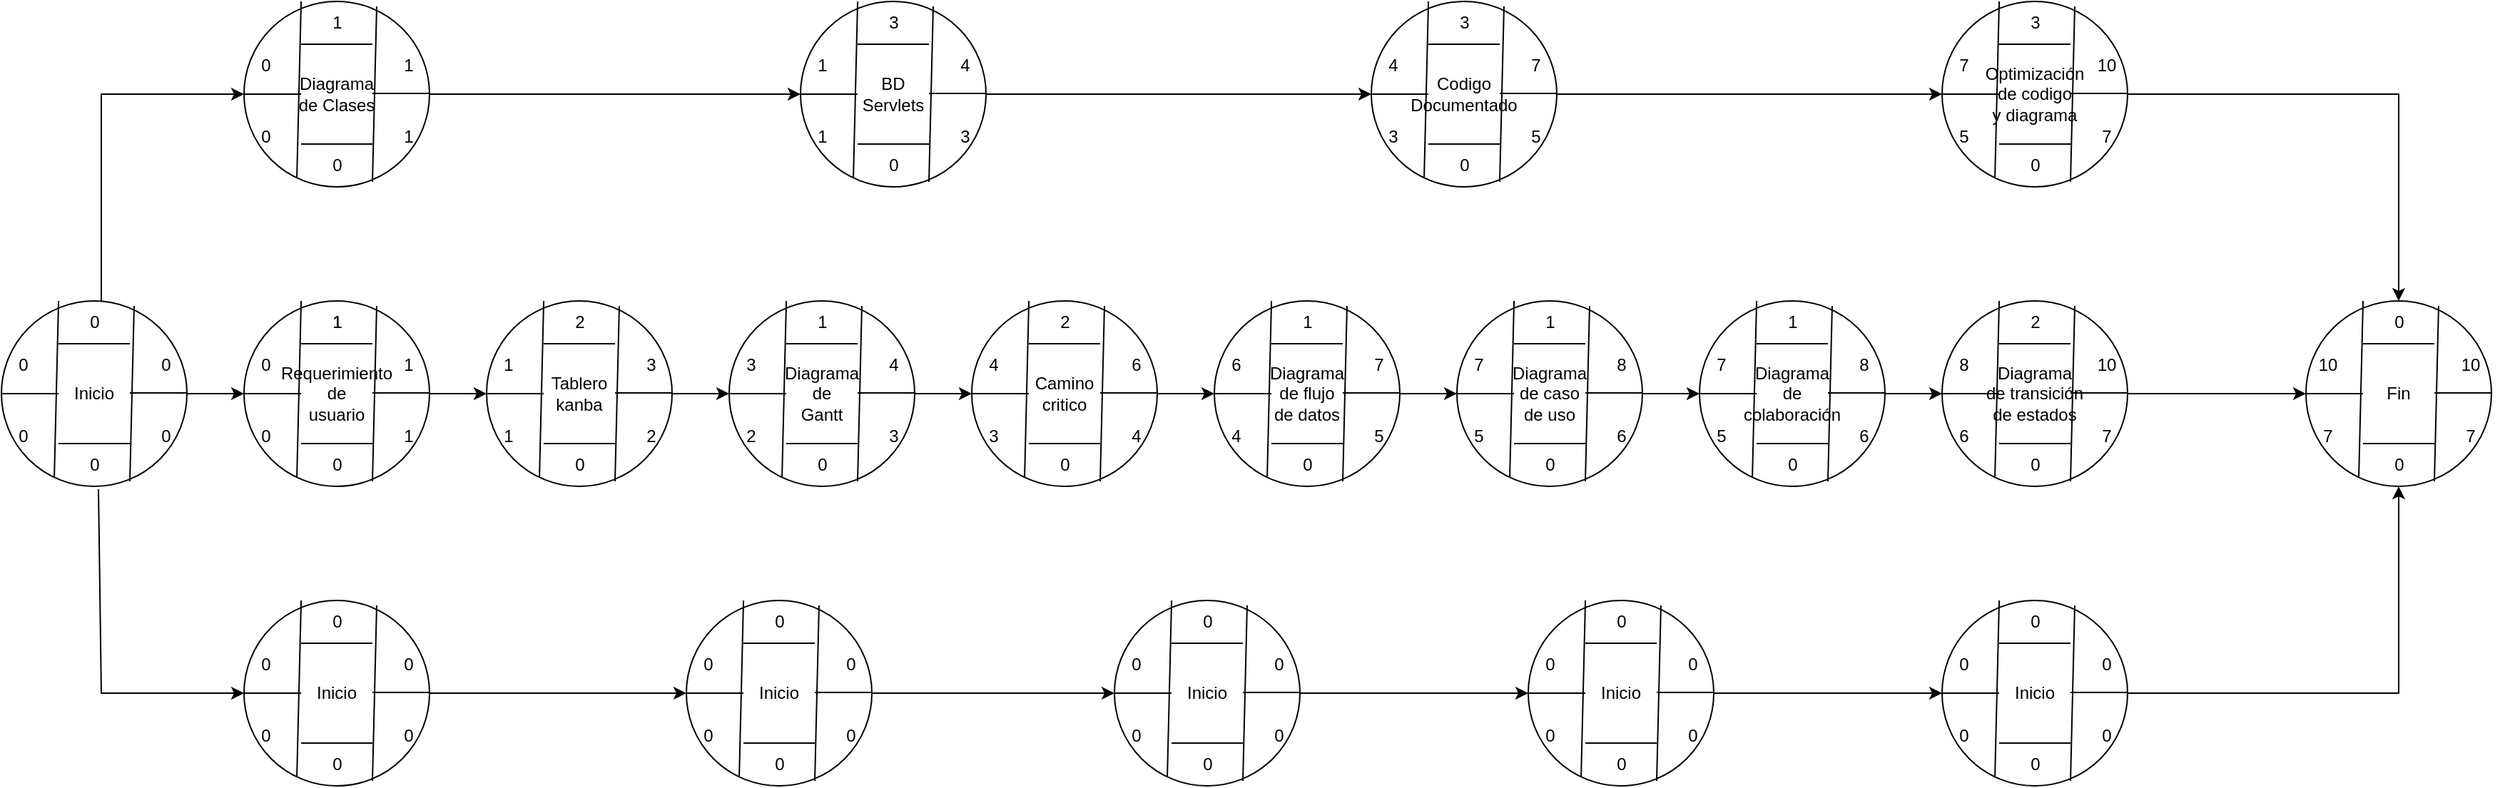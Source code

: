 <mxfile version="20.5.3" type="device"><diagram id="jX73nAKfQbrqdvxzPLve" name="Página-1"><mxGraphModel dx="1422" dy="794" grid="1" gridSize="10" guides="1" tooltips="1" connect="1" arrows="1" fold="1" page="1" pageScale="1" pageWidth="827" pageHeight="1169" math="0" shadow="0"><root><mxCell id="0"/><mxCell id="1" parent="0"/><mxCell id="p5GUo9DLYwA6pMEgjzOq-1" value="Inicio" style="ellipse;whiteSpace=wrap;html=1;aspect=fixed;" vertex="1" parent="1"><mxGeometry x="30" y="520" width="130" height="130" as="geometry"/></mxCell><mxCell id="p5GUo9DLYwA6pMEgjzOq-2" value="" style="endArrow=none;html=1;rounded=0;exitX=0.285;exitY=0.946;exitDx=0;exitDy=0;exitPerimeter=0;entryX=0.308;entryY=0;entryDx=0;entryDy=0;entryPerimeter=0;" edge="1" parent="1" source="p5GUo9DLYwA6pMEgjzOq-1" target="p5GUo9DLYwA6pMEgjzOq-1"><mxGeometry width="50" height="50" relative="1" as="geometry"><mxPoint x="60" y="730" as="sourcePoint"/><mxPoint x="70" y="530" as="targetPoint"/></mxGeometry></mxCell><mxCell id="p5GUo9DLYwA6pMEgjzOq-3" value="" style="endArrow=none;html=1;rounded=0;exitX=0.285;exitY=0.946;exitDx=0;exitDy=0;exitPerimeter=0;entryX=0.308;entryY=0;entryDx=0;entryDy=0;entryPerimeter=0;" edge="1" parent="1"><mxGeometry width="50" height="50" relative="1" as="geometry"><mxPoint x="120.0" y="646.49" as="sourcePoint"/><mxPoint x="122.99" y="523.51" as="targetPoint"/></mxGeometry></mxCell><mxCell id="p5GUo9DLYwA6pMEgjzOq-8" value="" style="endArrow=none;html=1;rounded=0;entryX=0;entryY=0.5;entryDx=0;entryDy=0;" edge="1" parent="1" target="p5GUo9DLYwA6pMEgjzOq-1"><mxGeometry width="50" height="50" relative="1" as="geometry"><mxPoint x="70" y="585" as="sourcePoint"/><mxPoint x="100" y="650" as="targetPoint"/></mxGeometry></mxCell><mxCell id="p5GUo9DLYwA6pMEgjzOq-9" value="" style="endArrow=none;html=1;rounded=0;entryX=0;entryY=0.5;entryDx=0;entryDy=0;" edge="1" parent="1"><mxGeometry width="50" height="50" relative="1" as="geometry"><mxPoint x="160" y="584.5" as="sourcePoint"/><mxPoint x="120" y="584.5" as="targetPoint"/></mxGeometry></mxCell><mxCell id="p5GUo9DLYwA6pMEgjzOq-11" value="" style="endArrow=none;html=1;rounded=0;" edge="1" parent="1"><mxGeometry width="50" height="50" relative="1" as="geometry"><mxPoint x="120" y="550" as="sourcePoint"/><mxPoint x="70" y="550" as="targetPoint"/></mxGeometry></mxCell><mxCell id="p5GUo9DLYwA6pMEgjzOq-12" value="" style="endArrow=none;html=1;rounded=0;" edge="1" parent="1"><mxGeometry width="50" height="50" relative="1" as="geometry"><mxPoint x="120" y="620" as="sourcePoint"/><mxPoint x="70" y="620" as="targetPoint"/></mxGeometry></mxCell><mxCell id="p5GUo9DLYwA6pMEgjzOq-13" value="0" style="text;html=1;align=center;verticalAlign=middle;resizable=0;points=[];autosize=1;strokeColor=none;fillColor=none;" vertex="1" parent="1"><mxGeometry x="30" y="550" width="30" height="30" as="geometry"/></mxCell><mxCell id="p5GUo9DLYwA6pMEgjzOq-15" value="0" style="text;html=1;align=center;verticalAlign=middle;resizable=0;points=[];autosize=1;strokeColor=none;fillColor=none;" vertex="1" parent="1"><mxGeometry x="80" y="520" width="30" height="30" as="geometry"/></mxCell><mxCell id="p5GUo9DLYwA6pMEgjzOq-16" value="0" style="text;html=1;align=center;verticalAlign=middle;resizable=0;points=[];autosize=1;strokeColor=none;fillColor=none;" vertex="1" parent="1"><mxGeometry x="130" y="550" width="30" height="30" as="geometry"/></mxCell><mxCell id="p5GUo9DLYwA6pMEgjzOq-17" value="0" style="text;html=1;align=center;verticalAlign=middle;resizable=0;points=[];autosize=1;strokeColor=none;fillColor=none;" vertex="1" parent="1"><mxGeometry x="130" y="600" width="30" height="30" as="geometry"/></mxCell><mxCell id="p5GUo9DLYwA6pMEgjzOq-18" value="0" style="text;html=1;align=center;verticalAlign=middle;resizable=0;points=[];autosize=1;strokeColor=none;fillColor=none;" vertex="1" parent="1"><mxGeometry x="80" y="620" width="30" height="30" as="geometry"/></mxCell><mxCell id="p5GUo9DLYwA6pMEgjzOq-19" value="0" style="text;html=1;align=center;verticalAlign=middle;resizable=0;points=[];autosize=1;strokeColor=none;fillColor=none;" vertex="1" parent="1"><mxGeometry x="30" y="600" width="30" height="30" as="geometry"/></mxCell><mxCell id="p5GUo9DLYwA6pMEgjzOq-20" value="Requerimiento&lt;br&gt;de&lt;br&gt;usuario" style="ellipse;whiteSpace=wrap;html=1;aspect=fixed;" vertex="1" parent="1"><mxGeometry x="200" y="520" width="130" height="130" as="geometry"/></mxCell><mxCell id="p5GUo9DLYwA6pMEgjzOq-21" value="" style="endArrow=none;html=1;rounded=0;exitX=0.285;exitY=0.946;exitDx=0;exitDy=0;exitPerimeter=0;entryX=0.308;entryY=0;entryDx=0;entryDy=0;entryPerimeter=0;" edge="1" parent="1" source="p5GUo9DLYwA6pMEgjzOq-20" target="p5GUo9DLYwA6pMEgjzOq-20"><mxGeometry width="50" height="50" relative="1" as="geometry"><mxPoint x="230" y="730" as="sourcePoint"/><mxPoint x="240" y="530" as="targetPoint"/></mxGeometry></mxCell><mxCell id="p5GUo9DLYwA6pMEgjzOq-22" value="" style="endArrow=none;html=1;rounded=0;exitX=0.285;exitY=0.946;exitDx=0;exitDy=0;exitPerimeter=0;entryX=0.308;entryY=0;entryDx=0;entryDy=0;entryPerimeter=0;" edge="1" parent="1"><mxGeometry width="50" height="50" relative="1" as="geometry"><mxPoint x="290" y="646.49" as="sourcePoint"/><mxPoint x="292.99" y="523.51" as="targetPoint"/></mxGeometry></mxCell><mxCell id="p5GUo9DLYwA6pMEgjzOq-23" value="" style="endArrow=none;html=1;rounded=0;entryX=0;entryY=0.5;entryDx=0;entryDy=0;" edge="1" parent="1" target="p5GUo9DLYwA6pMEgjzOq-20"><mxGeometry width="50" height="50" relative="1" as="geometry"><mxPoint x="240" y="585" as="sourcePoint"/><mxPoint x="270" y="650" as="targetPoint"/></mxGeometry></mxCell><mxCell id="p5GUo9DLYwA6pMEgjzOq-24" value="" style="endArrow=none;html=1;rounded=0;entryX=0;entryY=0.5;entryDx=0;entryDy=0;" edge="1" parent="1"><mxGeometry width="50" height="50" relative="1" as="geometry"><mxPoint x="330" y="584.5" as="sourcePoint"/><mxPoint x="290" y="584.5" as="targetPoint"/></mxGeometry></mxCell><mxCell id="p5GUo9DLYwA6pMEgjzOq-25" value="" style="endArrow=none;html=1;rounded=0;" edge="1" parent="1"><mxGeometry width="50" height="50" relative="1" as="geometry"><mxPoint x="290" y="550" as="sourcePoint"/><mxPoint x="240" y="550" as="targetPoint"/></mxGeometry></mxCell><mxCell id="p5GUo9DLYwA6pMEgjzOq-26" value="" style="endArrow=none;html=1;rounded=0;" edge="1" parent="1"><mxGeometry width="50" height="50" relative="1" as="geometry"><mxPoint x="290" y="620" as="sourcePoint"/><mxPoint x="240" y="620" as="targetPoint"/></mxGeometry></mxCell><mxCell id="p5GUo9DLYwA6pMEgjzOq-27" value="0" style="text;html=1;align=center;verticalAlign=middle;resizable=0;points=[];autosize=1;strokeColor=none;fillColor=none;" vertex="1" parent="1"><mxGeometry x="200" y="550" width="30" height="30" as="geometry"/></mxCell><mxCell id="p5GUo9DLYwA6pMEgjzOq-28" value="1" style="text;html=1;align=center;verticalAlign=middle;resizable=0;points=[];autosize=1;strokeColor=none;fillColor=none;" vertex="1" parent="1"><mxGeometry x="250" y="520" width="30" height="30" as="geometry"/></mxCell><mxCell id="p5GUo9DLYwA6pMEgjzOq-29" value="1" style="text;html=1;align=center;verticalAlign=middle;resizable=0;points=[];autosize=1;strokeColor=none;fillColor=none;" vertex="1" parent="1"><mxGeometry x="300" y="550" width="30" height="30" as="geometry"/></mxCell><mxCell id="p5GUo9DLYwA6pMEgjzOq-30" value="1" style="text;html=1;align=center;verticalAlign=middle;resizable=0;points=[];autosize=1;strokeColor=none;fillColor=none;" vertex="1" parent="1"><mxGeometry x="300" y="600" width="30" height="30" as="geometry"/></mxCell><mxCell id="p5GUo9DLYwA6pMEgjzOq-31" value="0" style="text;html=1;align=center;verticalAlign=middle;resizable=0;points=[];autosize=1;strokeColor=none;fillColor=none;" vertex="1" parent="1"><mxGeometry x="250" y="620" width="30" height="30" as="geometry"/></mxCell><mxCell id="p5GUo9DLYwA6pMEgjzOq-32" value="0" style="text;html=1;align=center;verticalAlign=middle;resizable=0;points=[];autosize=1;strokeColor=none;fillColor=none;" vertex="1" parent="1"><mxGeometry x="200" y="600" width="30" height="30" as="geometry"/></mxCell><mxCell id="p5GUo9DLYwA6pMEgjzOq-35" value="Tablero&lt;br&gt;kanba" style="ellipse;whiteSpace=wrap;html=1;aspect=fixed;" vertex="1" parent="1"><mxGeometry x="370" y="520" width="130" height="130" as="geometry"/></mxCell><mxCell id="p5GUo9DLYwA6pMEgjzOq-36" value="" style="endArrow=none;html=1;rounded=0;exitX=0.285;exitY=0.946;exitDx=0;exitDy=0;exitPerimeter=0;entryX=0.308;entryY=0;entryDx=0;entryDy=0;entryPerimeter=0;" edge="1" parent="1" source="p5GUo9DLYwA6pMEgjzOq-35" target="p5GUo9DLYwA6pMEgjzOq-35"><mxGeometry width="50" height="50" relative="1" as="geometry"><mxPoint x="400" y="730" as="sourcePoint"/><mxPoint x="410" y="530" as="targetPoint"/></mxGeometry></mxCell><mxCell id="p5GUo9DLYwA6pMEgjzOq-37" value="" style="endArrow=none;html=1;rounded=0;exitX=0.285;exitY=0.946;exitDx=0;exitDy=0;exitPerimeter=0;entryX=0.308;entryY=0;entryDx=0;entryDy=0;entryPerimeter=0;" edge="1" parent="1"><mxGeometry width="50" height="50" relative="1" as="geometry"><mxPoint x="460" y="646.49" as="sourcePoint"/><mxPoint x="462.99" y="523.51" as="targetPoint"/></mxGeometry></mxCell><mxCell id="p5GUo9DLYwA6pMEgjzOq-38" value="" style="endArrow=none;html=1;rounded=0;entryX=0;entryY=0.5;entryDx=0;entryDy=0;" edge="1" parent="1" target="p5GUo9DLYwA6pMEgjzOq-35"><mxGeometry width="50" height="50" relative="1" as="geometry"><mxPoint x="410" y="585" as="sourcePoint"/><mxPoint x="440" y="650" as="targetPoint"/></mxGeometry></mxCell><mxCell id="p5GUo9DLYwA6pMEgjzOq-39" value="" style="endArrow=none;html=1;rounded=0;entryX=0;entryY=0.5;entryDx=0;entryDy=0;" edge="1" parent="1"><mxGeometry width="50" height="50" relative="1" as="geometry"><mxPoint x="500" y="584.5" as="sourcePoint"/><mxPoint x="460" y="584.5" as="targetPoint"/></mxGeometry></mxCell><mxCell id="p5GUo9DLYwA6pMEgjzOq-40" value="" style="endArrow=none;html=1;rounded=0;" edge="1" parent="1"><mxGeometry width="50" height="50" relative="1" as="geometry"><mxPoint x="460" y="550" as="sourcePoint"/><mxPoint x="410" y="550" as="targetPoint"/></mxGeometry></mxCell><mxCell id="p5GUo9DLYwA6pMEgjzOq-41" value="" style="endArrow=none;html=1;rounded=0;" edge="1" parent="1"><mxGeometry width="50" height="50" relative="1" as="geometry"><mxPoint x="460" y="620" as="sourcePoint"/><mxPoint x="410" y="620" as="targetPoint"/></mxGeometry></mxCell><mxCell id="p5GUo9DLYwA6pMEgjzOq-42" value="1" style="text;html=1;align=center;verticalAlign=middle;resizable=0;points=[];autosize=1;strokeColor=none;fillColor=none;" vertex="1" parent="1"><mxGeometry x="370" y="550" width="30" height="30" as="geometry"/></mxCell><mxCell id="p5GUo9DLYwA6pMEgjzOq-43" value="2" style="text;html=1;align=center;verticalAlign=middle;resizable=0;points=[];autosize=1;strokeColor=none;fillColor=none;" vertex="1" parent="1"><mxGeometry x="420" y="520" width="30" height="30" as="geometry"/></mxCell><mxCell id="p5GUo9DLYwA6pMEgjzOq-44" value="3" style="text;html=1;align=center;verticalAlign=middle;resizable=0;points=[];autosize=1;strokeColor=none;fillColor=none;" vertex="1" parent="1"><mxGeometry x="470" y="550" width="30" height="30" as="geometry"/></mxCell><mxCell id="p5GUo9DLYwA6pMEgjzOq-45" value="2" style="text;html=1;align=center;verticalAlign=middle;resizable=0;points=[];autosize=1;strokeColor=none;fillColor=none;" vertex="1" parent="1"><mxGeometry x="470" y="600" width="30" height="30" as="geometry"/></mxCell><mxCell id="p5GUo9DLYwA6pMEgjzOq-46" value="0" style="text;html=1;align=center;verticalAlign=middle;resizable=0;points=[];autosize=1;strokeColor=none;fillColor=none;" vertex="1" parent="1"><mxGeometry x="420" y="620" width="30" height="30" as="geometry"/></mxCell><mxCell id="p5GUo9DLYwA6pMEgjzOq-47" value="1" style="text;html=1;align=center;verticalAlign=middle;resizable=0;points=[];autosize=1;strokeColor=none;fillColor=none;" vertex="1" parent="1"><mxGeometry x="370" y="600" width="30" height="30" as="geometry"/></mxCell><mxCell id="p5GUo9DLYwA6pMEgjzOq-48" value="Diagrama&lt;br&gt;de&lt;br&gt;Gantt" style="ellipse;whiteSpace=wrap;html=1;aspect=fixed;" vertex="1" parent="1"><mxGeometry x="540" y="520" width="130" height="130" as="geometry"/></mxCell><mxCell id="p5GUo9DLYwA6pMEgjzOq-49" value="" style="endArrow=none;html=1;rounded=0;exitX=0.285;exitY=0.946;exitDx=0;exitDy=0;exitPerimeter=0;entryX=0.308;entryY=0;entryDx=0;entryDy=0;entryPerimeter=0;" edge="1" parent="1" source="p5GUo9DLYwA6pMEgjzOq-48" target="p5GUo9DLYwA6pMEgjzOq-48"><mxGeometry width="50" height="50" relative="1" as="geometry"><mxPoint x="570" y="730" as="sourcePoint"/><mxPoint x="580" y="530" as="targetPoint"/></mxGeometry></mxCell><mxCell id="p5GUo9DLYwA6pMEgjzOq-50" value="" style="endArrow=none;html=1;rounded=0;exitX=0.285;exitY=0.946;exitDx=0;exitDy=0;exitPerimeter=0;entryX=0.308;entryY=0;entryDx=0;entryDy=0;entryPerimeter=0;" edge="1" parent="1"><mxGeometry width="50" height="50" relative="1" as="geometry"><mxPoint x="630" y="646.49" as="sourcePoint"/><mxPoint x="632.99" y="523.51" as="targetPoint"/></mxGeometry></mxCell><mxCell id="p5GUo9DLYwA6pMEgjzOq-51" value="" style="endArrow=none;html=1;rounded=0;entryX=0;entryY=0.5;entryDx=0;entryDy=0;" edge="1" parent="1" target="p5GUo9DLYwA6pMEgjzOq-48"><mxGeometry width="50" height="50" relative="1" as="geometry"><mxPoint x="580" y="585" as="sourcePoint"/><mxPoint x="610" y="650" as="targetPoint"/></mxGeometry></mxCell><mxCell id="p5GUo9DLYwA6pMEgjzOq-52" value="" style="endArrow=none;html=1;rounded=0;entryX=0;entryY=0.5;entryDx=0;entryDy=0;" edge="1" parent="1"><mxGeometry width="50" height="50" relative="1" as="geometry"><mxPoint x="670" y="584.5" as="sourcePoint"/><mxPoint x="630" y="584.5" as="targetPoint"/></mxGeometry></mxCell><mxCell id="p5GUo9DLYwA6pMEgjzOq-53" value="" style="endArrow=none;html=1;rounded=0;" edge="1" parent="1"><mxGeometry width="50" height="50" relative="1" as="geometry"><mxPoint x="630" y="550" as="sourcePoint"/><mxPoint x="580" y="550" as="targetPoint"/></mxGeometry></mxCell><mxCell id="p5GUo9DLYwA6pMEgjzOq-54" value="" style="endArrow=none;html=1;rounded=0;" edge="1" parent="1"><mxGeometry width="50" height="50" relative="1" as="geometry"><mxPoint x="630" y="620" as="sourcePoint"/><mxPoint x="580" y="620" as="targetPoint"/></mxGeometry></mxCell><mxCell id="p5GUo9DLYwA6pMEgjzOq-55" value="3" style="text;html=1;align=center;verticalAlign=middle;resizable=0;points=[];autosize=1;strokeColor=none;fillColor=none;" vertex="1" parent="1"><mxGeometry x="540" y="550" width="30" height="30" as="geometry"/></mxCell><mxCell id="p5GUo9DLYwA6pMEgjzOq-56" value="1" style="text;html=1;align=center;verticalAlign=middle;resizable=0;points=[];autosize=1;strokeColor=none;fillColor=none;" vertex="1" parent="1"><mxGeometry x="590" y="520" width="30" height="30" as="geometry"/></mxCell><mxCell id="p5GUo9DLYwA6pMEgjzOq-57" value="4" style="text;html=1;align=center;verticalAlign=middle;resizable=0;points=[];autosize=1;strokeColor=none;fillColor=none;" vertex="1" parent="1"><mxGeometry x="640" y="550" width="30" height="30" as="geometry"/></mxCell><mxCell id="p5GUo9DLYwA6pMEgjzOq-58" value="3" style="text;html=1;align=center;verticalAlign=middle;resizable=0;points=[];autosize=1;strokeColor=none;fillColor=none;" vertex="1" parent="1"><mxGeometry x="640" y="600" width="30" height="30" as="geometry"/></mxCell><mxCell id="p5GUo9DLYwA6pMEgjzOq-59" value="0" style="text;html=1;align=center;verticalAlign=middle;resizable=0;points=[];autosize=1;strokeColor=none;fillColor=none;" vertex="1" parent="1"><mxGeometry x="590" y="620" width="30" height="30" as="geometry"/></mxCell><mxCell id="p5GUo9DLYwA6pMEgjzOq-60" value="2" style="text;html=1;align=center;verticalAlign=middle;resizable=0;points=[];autosize=1;strokeColor=none;fillColor=none;" vertex="1" parent="1"><mxGeometry x="540" y="600" width="30" height="30" as="geometry"/></mxCell><mxCell id="p5GUo9DLYwA6pMEgjzOq-61" value="Camino&lt;br&gt;critico" style="ellipse;whiteSpace=wrap;html=1;aspect=fixed;" vertex="1" parent="1"><mxGeometry x="710" y="520" width="130" height="130" as="geometry"/></mxCell><mxCell id="p5GUo9DLYwA6pMEgjzOq-62" value="" style="endArrow=none;html=1;rounded=0;exitX=0.285;exitY=0.946;exitDx=0;exitDy=0;exitPerimeter=0;entryX=0.308;entryY=0;entryDx=0;entryDy=0;entryPerimeter=0;" edge="1" parent="1" source="p5GUo9DLYwA6pMEgjzOq-61" target="p5GUo9DLYwA6pMEgjzOq-61"><mxGeometry width="50" height="50" relative="1" as="geometry"><mxPoint x="740" y="730" as="sourcePoint"/><mxPoint x="750" y="530" as="targetPoint"/></mxGeometry></mxCell><mxCell id="p5GUo9DLYwA6pMEgjzOq-63" value="" style="endArrow=none;html=1;rounded=0;exitX=0.285;exitY=0.946;exitDx=0;exitDy=0;exitPerimeter=0;entryX=0.308;entryY=0;entryDx=0;entryDy=0;entryPerimeter=0;" edge="1" parent="1"><mxGeometry width="50" height="50" relative="1" as="geometry"><mxPoint x="800" y="646.49" as="sourcePoint"/><mxPoint x="802.99" y="523.51" as="targetPoint"/></mxGeometry></mxCell><mxCell id="p5GUo9DLYwA6pMEgjzOq-64" value="" style="endArrow=none;html=1;rounded=0;entryX=0;entryY=0.5;entryDx=0;entryDy=0;" edge="1" parent="1" target="p5GUo9DLYwA6pMEgjzOq-61"><mxGeometry width="50" height="50" relative="1" as="geometry"><mxPoint x="750" y="585" as="sourcePoint"/><mxPoint x="780" y="650" as="targetPoint"/></mxGeometry></mxCell><mxCell id="p5GUo9DLYwA6pMEgjzOq-65" value="" style="endArrow=none;html=1;rounded=0;entryX=0;entryY=0.5;entryDx=0;entryDy=0;" edge="1" parent="1"><mxGeometry width="50" height="50" relative="1" as="geometry"><mxPoint x="840" y="584.5" as="sourcePoint"/><mxPoint x="800" y="584.5" as="targetPoint"/></mxGeometry></mxCell><mxCell id="p5GUo9DLYwA6pMEgjzOq-66" value="" style="endArrow=none;html=1;rounded=0;" edge="1" parent="1"><mxGeometry width="50" height="50" relative="1" as="geometry"><mxPoint x="800" y="550" as="sourcePoint"/><mxPoint x="750" y="550" as="targetPoint"/></mxGeometry></mxCell><mxCell id="p5GUo9DLYwA6pMEgjzOq-67" value="" style="endArrow=none;html=1;rounded=0;" edge="1" parent="1"><mxGeometry width="50" height="50" relative="1" as="geometry"><mxPoint x="800" y="620" as="sourcePoint"/><mxPoint x="750" y="620" as="targetPoint"/></mxGeometry></mxCell><mxCell id="p5GUo9DLYwA6pMEgjzOq-68" value="4" style="text;html=1;align=center;verticalAlign=middle;resizable=0;points=[];autosize=1;strokeColor=none;fillColor=none;" vertex="1" parent="1"><mxGeometry x="710" y="550" width="30" height="30" as="geometry"/></mxCell><mxCell id="p5GUo9DLYwA6pMEgjzOq-69" value="2" style="text;html=1;align=center;verticalAlign=middle;resizable=0;points=[];autosize=1;strokeColor=none;fillColor=none;" vertex="1" parent="1"><mxGeometry x="760" y="520" width="30" height="30" as="geometry"/></mxCell><mxCell id="p5GUo9DLYwA6pMEgjzOq-70" value="6" style="text;html=1;align=center;verticalAlign=middle;resizable=0;points=[];autosize=1;strokeColor=none;fillColor=none;" vertex="1" parent="1"><mxGeometry x="810" y="550" width="30" height="30" as="geometry"/></mxCell><mxCell id="p5GUo9DLYwA6pMEgjzOq-71" value="4" style="text;html=1;align=center;verticalAlign=middle;resizable=0;points=[];autosize=1;strokeColor=none;fillColor=none;" vertex="1" parent="1"><mxGeometry x="810" y="600" width="30" height="30" as="geometry"/></mxCell><mxCell id="p5GUo9DLYwA6pMEgjzOq-72" value="0" style="text;html=1;align=center;verticalAlign=middle;resizable=0;points=[];autosize=1;strokeColor=none;fillColor=none;" vertex="1" parent="1"><mxGeometry x="760" y="620" width="30" height="30" as="geometry"/></mxCell><mxCell id="p5GUo9DLYwA6pMEgjzOq-73" value="3" style="text;html=1;align=center;verticalAlign=middle;resizable=0;points=[];autosize=1;strokeColor=none;fillColor=none;" vertex="1" parent="1"><mxGeometry x="710" y="600" width="30" height="30" as="geometry"/></mxCell><mxCell id="p5GUo9DLYwA6pMEgjzOq-88" value="Diagrama&lt;br&gt;de flujo&lt;br&gt;de datos" style="ellipse;whiteSpace=wrap;html=1;aspect=fixed;" vertex="1" parent="1"><mxGeometry x="880" y="520" width="130" height="130" as="geometry"/></mxCell><mxCell id="p5GUo9DLYwA6pMEgjzOq-89" value="" style="endArrow=none;html=1;rounded=0;exitX=0.285;exitY=0.946;exitDx=0;exitDy=0;exitPerimeter=0;entryX=0.308;entryY=0;entryDx=0;entryDy=0;entryPerimeter=0;" edge="1" parent="1" source="p5GUo9DLYwA6pMEgjzOq-88" target="p5GUo9DLYwA6pMEgjzOq-88"><mxGeometry width="50" height="50" relative="1" as="geometry"><mxPoint x="910" y="730" as="sourcePoint"/><mxPoint x="920" y="530" as="targetPoint"/></mxGeometry></mxCell><mxCell id="p5GUo9DLYwA6pMEgjzOq-90" value="" style="endArrow=none;html=1;rounded=0;exitX=0.285;exitY=0.946;exitDx=0;exitDy=0;exitPerimeter=0;entryX=0.308;entryY=0;entryDx=0;entryDy=0;entryPerimeter=0;" edge="1" parent="1"><mxGeometry width="50" height="50" relative="1" as="geometry"><mxPoint x="970" y="646.49" as="sourcePoint"/><mxPoint x="972.99" y="523.51" as="targetPoint"/></mxGeometry></mxCell><mxCell id="p5GUo9DLYwA6pMEgjzOq-91" value="" style="endArrow=none;html=1;rounded=0;entryX=0;entryY=0.5;entryDx=0;entryDy=0;" edge="1" parent="1" target="p5GUo9DLYwA6pMEgjzOq-88"><mxGeometry width="50" height="50" relative="1" as="geometry"><mxPoint x="920" y="585" as="sourcePoint"/><mxPoint x="950" y="650" as="targetPoint"/></mxGeometry></mxCell><mxCell id="p5GUo9DLYwA6pMEgjzOq-92" value="" style="endArrow=none;html=1;rounded=0;entryX=0;entryY=0.5;entryDx=0;entryDy=0;" edge="1" parent="1"><mxGeometry width="50" height="50" relative="1" as="geometry"><mxPoint x="1010" y="584.5" as="sourcePoint"/><mxPoint x="970" y="584.5" as="targetPoint"/></mxGeometry></mxCell><mxCell id="p5GUo9DLYwA6pMEgjzOq-93" value="" style="endArrow=none;html=1;rounded=0;" edge="1" parent="1"><mxGeometry width="50" height="50" relative="1" as="geometry"><mxPoint x="970" y="550" as="sourcePoint"/><mxPoint x="920" y="550" as="targetPoint"/></mxGeometry></mxCell><mxCell id="p5GUo9DLYwA6pMEgjzOq-94" value="" style="endArrow=none;html=1;rounded=0;" edge="1" parent="1"><mxGeometry width="50" height="50" relative="1" as="geometry"><mxPoint x="970" y="620" as="sourcePoint"/><mxPoint x="920" y="620" as="targetPoint"/></mxGeometry></mxCell><mxCell id="p5GUo9DLYwA6pMEgjzOq-95" value="6" style="text;html=1;align=center;verticalAlign=middle;resizable=0;points=[];autosize=1;strokeColor=none;fillColor=none;" vertex="1" parent="1"><mxGeometry x="880" y="550" width="30" height="30" as="geometry"/></mxCell><mxCell id="p5GUo9DLYwA6pMEgjzOq-96" value="1" style="text;html=1;align=center;verticalAlign=middle;resizable=0;points=[];autosize=1;strokeColor=none;fillColor=none;" vertex="1" parent="1"><mxGeometry x="930" y="520" width="30" height="30" as="geometry"/></mxCell><mxCell id="p5GUo9DLYwA6pMEgjzOq-97" value="7" style="text;html=1;align=center;verticalAlign=middle;resizable=0;points=[];autosize=1;strokeColor=none;fillColor=none;" vertex="1" parent="1"><mxGeometry x="980" y="550" width="30" height="30" as="geometry"/></mxCell><mxCell id="p5GUo9DLYwA6pMEgjzOq-98" value="5" style="text;html=1;align=center;verticalAlign=middle;resizable=0;points=[];autosize=1;strokeColor=none;fillColor=none;" vertex="1" parent="1"><mxGeometry x="980" y="600" width="30" height="30" as="geometry"/></mxCell><mxCell id="p5GUo9DLYwA6pMEgjzOq-99" value="0" style="text;html=1;align=center;verticalAlign=middle;resizable=0;points=[];autosize=1;strokeColor=none;fillColor=none;" vertex="1" parent="1"><mxGeometry x="930" y="620" width="30" height="30" as="geometry"/></mxCell><mxCell id="p5GUo9DLYwA6pMEgjzOq-100" value="4" style="text;html=1;align=center;verticalAlign=middle;resizable=0;points=[];autosize=1;strokeColor=none;fillColor=none;" vertex="1" parent="1"><mxGeometry x="880" y="600" width="30" height="30" as="geometry"/></mxCell><mxCell id="p5GUo9DLYwA6pMEgjzOq-101" value="Diagrama&lt;br&gt;de caso&lt;br&gt;de uso" style="ellipse;whiteSpace=wrap;html=1;aspect=fixed;" vertex="1" parent="1"><mxGeometry x="1050" y="520" width="130" height="130" as="geometry"/></mxCell><mxCell id="p5GUo9DLYwA6pMEgjzOq-102" value="" style="endArrow=none;html=1;rounded=0;exitX=0.285;exitY=0.946;exitDx=0;exitDy=0;exitPerimeter=0;entryX=0.308;entryY=0;entryDx=0;entryDy=0;entryPerimeter=0;" edge="1" parent="1" source="p5GUo9DLYwA6pMEgjzOq-101" target="p5GUo9DLYwA6pMEgjzOq-101"><mxGeometry width="50" height="50" relative="1" as="geometry"><mxPoint x="1080" y="730" as="sourcePoint"/><mxPoint x="1090" y="530" as="targetPoint"/></mxGeometry></mxCell><mxCell id="p5GUo9DLYwA6pMEgjzOq-103" value="" style="endArrow=none;html=1;rounded=0;exitX=0.285;exitY=0.946;exitDx=0;exitDy=0;exitPerimeter=0;entryX=0.308;entryY=0;entryDx=0;entryDy=0;entryPerimeter=0;" edge="1" parent="1"><mxGeometry width="50" height="50" relative="1" as="geometry"><mxPoint x="1140" y="646.49" as="sourcePoint"/><mxPoint x="1142.99" y="523.51" as="targetPoint"/></mxGeometry></mxCell><mxCell id="p5GUo9DLYwA6pMEgjzOq-104" value="" style="endArrow=none;html=1;rounded=0;entryX=0;entryY=0.5;entryDx=0;entryDy=0;" edge="1" parent="1" target="p5GUo9DLYwA6pMEgjzOq-101"><mxGeometry width="50" height="50" relative="1" as="geometry"><mxPoint x="1090" y="585" as="sourcePoint"/><mxPoint x="1120" y="650" as="targetPoint"/></mxGeometry></mxCell><mxCell id="p5GUo9DLYwA6pMEgjzOq-105" value="" style="endArrow=none;html=1;rounded=0;entryX=0;entryY=0.5;entryDx=0;entryDy=0;" edge="1" parent="1"><mxGeometry width="50" height="50" relative="1" as="geometry"><mxPoint x="1180" y="584.5" as="sourcePoint"/><mxPoint x="1140" y="584.5" as="targetPoint"/></mxGeometry></mxCell><mxCell id="p5GUo9DLYwA6pMEgjzOq-106" value="" style="endArrow=none;html=1;rounded=0;" edge="1" parent="1"><mxGeometry width="50" height="50" relative="1" as="geometry"><mxPoint x="1140" y="550" as="sourcePoint"/><mxPoint x="1090" y="550" as="targetPoint"/></mxGeometry></mxCell><mxCell id="p5GUo9DLYwA6pMEgjzOq-107" value="" style="endArrow=none;html=1;rounded=0;" edge="1" parent="1"><mxGeometry width="50" height="50" relative="1" as="geometry"><mxPoint x="1140" y="620" as="sourcePoint"/><mxPoint x="1090" y="620" as="targetPoint"/></mxGeometry></mxCell><mxCell id="p5GUo9DLYwA6pMEgjzOq-108" value="7" style="text;html=1;align=center;verticalAlign=middle;resizable=0;points=[];autosize=1;strokeColor=none;fillColor=none;" vertex="1" parent="1"><mxGeometry x="1050" y="550" width="30" height="30" as="geometry"/></mxCell><mxCell id="p5GUo9DLYwA6pMEgjzOq-109" value="1" style="text;html=1;align=center;verticalAlign=middle;resizable=0;points=[];autosize=1;strokeColor=none;fillColor=none;" vertex="1" parent="1"><mxGeometry x="1100" y="520" width="30" height="30" as="geometry"/></mxCell><mxCell id="p5GUo9DLYwA6pMEgjzOq-110" value="8" style="text;html=1;align=center;verticalAlign=middle;resizable=0;points=[];autosize=1;strokeColor=none;fillColor=none;" vertex="1" parent="1"><mxGeometry x="1150" y="550" width="30" height="30" as="geometry"/></mxCell><mxCell id="p5GUo9DLYwA6pMEgjzOq-111" value="6" style="text;html=1;align=center;verticalAlign=middle;resizable=0;points=[];autosize=1;strokeColor=none;fillColor=none;" vertex="1" parent="1"><mxGeometry x="1150" y="600" width="30" height="30" as="geometry"/></mxCell><mxCell id="p5GUo9DLYwA6pMEgjzOq-112" value="0" style="text;html=1;align=center;verticalAlign=middle;resizable=0;points=[];autosize=1;strokeColor=none;fillColor=none;" vertex="1" parent="1"><mxGeometry x="1100" y="620" width="30" height="30" as="geometry"/></mxCell><mxCell id="p5GUo9DLYwA6pMEgjzOq-113" value="5" style="text;html=1;align=center;verticalAlign=middle;resizable=0;points=[];autosize=1;strokeColor=none;fillColor=none;" vertex="1" parent="1"><mxGeometry x="1050" y="600" width="30" height="30" as="geometry"/></mxCell><mxCell id="p5GUo9DLYwA6pMEgjzOq-114" value="Diagrama&lt;br&gt;de&lt;br&gt;colaboración" style="ellipse;whiteSpace=wrap;html=1;aspect=fixed;" vertex="1" parent="1"><mxGeometry x="1220" y="520" width="130" height="130" as="geometry"/></mxCell><mxCell id="p5GUo9DLYwA6pMEgjzOq-115" value="" style="endArrow=none;html=1;rounded=0;exitX=0.285;exitY=0.946;exitDx=0;exitDy=0;exitPerimeter=0;entryX=0.308;entryY=0;entryDx=0;entryDy=0;entryPerimeter=0;" edge="1" parent="1" source="p5GUo9DLYwA6pMEgjzOq-114" target="p5GUo9DLYwA6pMEgjzOq-114"><mxGeometry width="50" height="50" relative="1" as="geometry"><mxPoint x="1250" y="730" as="sourcePoint"/><mxPoint x="1260" y="530" as="targetPoint"/></mxGeometry></mxCell><mxCell id="p5GUo9DLYwA6pMEgjzOq-116" value="" style="endArrow=none;html=1;rounded=0;exitX=0.285;exitY=0.946;exitDx=0;exitDy=0;exitPerimeter=0;entryX=0.308;entryY=0;entryDx=0;entryDy=0;entryPerimeter=0;" edge="1" parent="1"><mxGeometry width="50" height="50" relative="1" as="geometry"><mxPoint x="1310" y="646.49" as="sourcePoint"/><mxPoint x="1312.99" y="523.51" as="targetPoint"/></mxGeometry></mxCell><mxCell id="p5GUo9DLYwA6pMEgjzOq-117" value="" style="endArrow=none;html=1;rounded=0;entryX=0;entryY=0.5;entryDx=0;entryDy=0;" edge="1" parent="1" target="p5GUo9DLYwA6pMEgjzOq-114"><mxGeometry width="50" height="50" relative="1" as="geometry"><mxPoint x="1260" y="585" as="sourcePoint"/><mxPoint x="1290" y="650" as="targetPoint"/></mxGeometry></mxCell><mxCell id="p5GUo9DLYwA6pMEgjzOq-118" value="" style="endArrow=none;html=1;rounded=0;entryX=0;entryY=0.5;entryDx=0;entryDy=0;" edge="1" parent="1"><mxGeometry width="50" height="50" relative="1" as="geometry"><mxPoint x="1350" y="584.5" as="sourcePoint"/><mxPoint x="1310" y="584.5" as="targetPoint"/></mxGeometry></mxCell><mxCell id="p5GUo9DLYwA6pMEgjzOq-119" value="" style="endArrow=none;html=1;rounded=0;" edge="1" parent="1"><mxGeometry width="50" height="50" relative="1" as="geometry"><mxPoint x="1310" y="550" as="sourcePoint"/><mxPoint x="1260" y="550" as="targetPoint"/></mxGeometry></mxCell><mxCell id="p5GUo9DLYwA6pMEgjzOq-120" value="" style="endArrow=none;html=1;rounded=0;" edge="1" parent="1"><mxGeometry width="50" height="50" relative="1" as="geometry"><mxPoint x="1310" y="620" as="sourcePoint"/><mxPoint x="1260" y="620" as="targetPoint"/></mxGeometry></mxCell><mxCell id="p5GUo9DLYwA6pMEgjzOq-121" value="7" style="text;html=1;align=center;verticalAlign=middle;resizable=0;points=[];autosize=1;strokeColor=none;fillColor=none;" vertex="1" parent="1"><mxGeometry x="1220" y="550" width="30" height="30" as="geometry"/></mxCell><mxCell id="p5GUo9DLYwA6pMEgjzOq-122" value="1" style="text;html=1;align=center;verticalAlign=middle;resizable=0;points=[];autosize=1;strokeColor=none;fillColor=none;" vertex="1" parent="1"><mxGeometry x="1270" y="520" width="30" height="30" as="geometry"/></mxCell><mxCell id="p5GUo9DLYwA6pMEgjzOq-123" value="8" style="text;html=1;align=center;verticalAlign=middle;resizable=0;points=[];autosize=1;strokeColor=none;fillColor=none;" vertex="1" parent="1"><mxGeometry x="1320" y="550" width="30" height="30" as="geometry"/></mxCell><mxCell id="p5GUo9DLYwA6pMEgjzOq-124" value="6" style="text;html=1;align=center;verticalAlign=middle;resizable=0;points=[];autosize=1;strokeColor=none;fillColor=none;" vertex="1" parent="1"><mxGeometry x="1320" y="600" width="30" height="30" as="geometry"/></mxCell><mxCell id="p5GUo9DLYwA6pMEgjzOq-125" value="0" style="text;html=1;align=center;verticalAlign=middle;resizable=0;points=[];autosize=1;strokeColor=none;fillColor=none;" vertex="1" parent="1"><mxGeometry x="1270" y="620" width="30" height="30" as="geometry"/></mxCell><mxCell id="p5GUo9DLYwA6pMEgjzOq-126" value="5" style="text;html=1;align=center;verticalAlign=middle;resizable=0;points=[];autosize=1;strokeColor=none;fillColor=none;" vertex="1" parent="1"><mxGeometry x="1220" y="600" width="30" height="30" as="geometry"/></mxCell><mxCell id="p5GUo9DLYwA6pMEgjzOq-141" value="1" style="text;html=1;align=center;verticalAlign=middle;resizable=0;points=[];autosize=1;strokeColor=none;fillColor=none;" vertex="1" parent="1"><mxGeometry x="250" y="520" width="30" height="30" as="geometry"/></mxCell><mxCell id="p5GUo9DLYwA6pMEgjzOq-143" value="Diagrama&lt;br&gt;de transición&lt;br&gt;de estados" style="ellipse;whiteSpace=wrap;html=1;aspect=fixed;" vertex="1" parent="1"><mxGeometry x="1390" y="520" width="130" height="130" as="geometry"/></mxCell><mxCell id="p5GUo9DLYwA6pMEgjzOq-144" value="" style="endArrow=none;html=1;rounded=0;exitX=0.285;exitY=0.946;exitDx=0;exitDy=0;exitPerimeter=0;entryX=0.308;entryY=0;entryDx=0;entryDy=0;entryPerimeter=0;" edge="1" parent="1" source="p5GUo9DLYwA6pMEgjzOq-143" target="p5GUo9DLYwA6pMEgjzOq-143"><mxGeometry width="50" height="50" relative="1" as="geometry"><mxPoint x="1420" y="730" as="sourcePoint"/><mxPoint x="1430" y="530" as="targetPoint"/></mxGeometry></mxCell><mxCell id="p5GUo9DLYwA6pMEgjzOq-145" value="" style="endArrow=none;html=1;rounded=0;exitX=0.285;exitY=0.946;exitDx=0;exitDy=0;exitPerimeter=0;entryX=0.308;entryY=0;entryDx=0;entryDy=0;entryPerimeter=0;" edge="1" parent="1"><mxGeometry width="50" height="50" relative="1" as="geometry"><mxPoint x="1480" y="646.49" as="sourcePoint"/><mxPoint x="1482.99" y="523.51" as="targetPoint"/></mxGeometry></mxCell><mxCell id="p5GUo9DLYwA6pMEgjzOq-146" value="" style="endArrow=none;html=1;rounded=0;entryX=0;entryY=0.5;entryDx=0;entryDy=0;" edge="1" parent="1" target="p5GUo9DLYwA6pMEgjzOq-143"><mxGeometry width="50" height="50" relative="1" as="geometry"><mxPoint x="1430" y="585" as="sourcePoint"/><mxPoint x="1460" y="650" as="targetPoint"/></mxGeometry></mxCell><mxCell id="p5GUo9DLYwA6pMEgjzOq-147" value="" style="endArrow=none;html=1;rounded=0;entryX=0;entryY=0.5;entryDx=0;entryDy=0;" edge="1" parent="1"><mxGeometry width="50" height="50" relative="1" as="geometry"><mxPoint x="1520" y="584.5" as="sourcePoint"/><mxPoint x="1480" y="584.5" as="targetPoint"/></mxGeometry></mxCell><mxCell id="p5GUo9DLYwA6pMEgjzOq-148" value="" style="endArrow=none;html=1;rounded=0;" edge="1" parent="1"><mxGeometry width="50" height="50" relative="1" as="geometry"><mxPoint x="1480" y="550" as="sourcePoint"/><mxPoint x="1430" y="550" as="targetPoint"/></mxGeometry></mxCell><mxCell id="p5GUo9DLYwA6pMEgjzOq-149" value="" style="endArrow=none;html=1;rounded=0;" edge="1" parent="1"><mxGeometry width="50" height="50" relative="1" as="geometry"><mxPoint x="1480" y="620" as="sourcePoint"/><mxPoint x="1430" y="620" as="targetPoint"/></mxGeometry></mxCell><mxCell id="p5GUo9DLYwA6pMEgjzOq-150" value="8" style="text;html=1;align=center;verticalAlign=middle;resizable=0;points=[];autosize=1;strokeColor=none;fillColor=none;" vertex="1" parent="1"><mxGeometry x="1390" y="550" width="30" height="30" as="geometry"/></mxCell><mxCell id="p5GUo9DLYwA6pMEgjzOq-151" value="2" style="text;html=1;align=center;verticalAlign=middle;resizable=0;points=[];autosize=1;strokeColor=none;fillColor=none;" vertex="1" parent="1"><mxGeometry x="1440" y="520" width="30" height="30" as="geometry"/></mxCell><mxCell id="p5GUo9DLYwA6pMEgjzOq-152" value="10" style="text;html=1;align=center;verticalAlign=middle;resizable=0;points=[];autosize=1;strokeColor=none;fillColor=none;" vertex="1" parent="1"><mxGeometry x="1485" y="550" width="40" height="30" as="geometry"/></mxCell><mxCell id="p5GUo9DLYwA6pMEgjzOq-153" value="7" style="text;html=1;align=center;verticalAlign=middle;resizable=0;points=[];autosize=1;strokeColor=none;fillColor=none;" vertex="1" parent="1"><mxGeometry x="1490" y="600" width="30" height="30" as="geometry"/></mxCell><mxCell id="p5GUo9DLYwA6pMEgjzOq-154" value="0" style="text;html=1;align=center;verticalAlign=middle;resizable=0;points=[];autosize=1;strokeColor=none;fillColor=none;" vertex="1" parent="1"><mxGeometry x="1440" y="620" width="30" height="30" as="geometry"/></mxCell><mxCell id="p5GUo9DLYwA6pMEgjzOq-155" value="6" style="text;html=1;align=center;verticalAlign=middle;resizable=0;points=[];autosize=1;strokeColor=none;fillColor=none;" vertex="1" parent="1"><mxGeometry x="1390" y="600" width="30" height="30" as="geometry"/></mxCell><mxCell id="p5GUo9DLYwA6pMEgjzOq-160" value="" style="endArrow=classic;html=1;rounded=0;exitX=1;exitY=0.5;exitDx=0;exitDy=0;entryX=0;entryY=0.5;entryDx=0;entryDy=0;" edge="1" parent="1" source="p5GUo9DLYwA6pMEgjzOq-1" target="p5GUo9DLYwA6pMEgjzOq-20"><mxGeometry width="50" height="50" relative="1" as="geometry"><mxPoint x="150" y="510" as="sourcePoint"/><mxPoint x="200" y="460" as="targetPoint"/></mxGeometry></mxCell><mxCell id="p5GUo9DLYwA6pMEgjzOq-161" value="" style="endArrow=classic;html=1;rounded=0;exitX=1;exitY=0.5;exitDx=0;exitDy=0;entryX=0;entryY=0.5;entryDx=0;entryDy=0;" edge="1" parent="1" source="p5GUo9DLYwA6pMEgjzOq-20" target="p5GUo9DLYwA6pMEgjzOq-35"><mxGeometry width="50" height="50" relative="1" as="geometry"><mxPoint x="400" y="430" as="sourcePoint"/><mxPoint x="450" y="380" as="targetPoint"/></mxGeometry></mxCell><mxCell id="p5GUo9DLYwA6pMEgjzOq-162" value="" style="endArrow=classic;html=1;rounded=0;exitX=1;exitY=0.5;exitDx=0;exitDy=0;entryX=0;entryY=0.5;entryDx=0;entryDy=0;" edge="1" parent="1" source="p5GUo9DLYwA6pMEgjzOq-35" target="p5GUo9DLYwA6pMEgjzOq-48"><mxGeometry width="50" height="50" relative="1" as="geometry"><mxPoint x="550" y="520" as="sourcePoint"/><mxPoint x="580" y="470" as="targetPoint"/></mxGeometry></mxCell><mxCell id="p5GUo9DLYwA6pMEgjzOq-163" value="" style="endArrow=classic;html=1;rounded=0;exitX=1;exitY=0.5;exitDx=0;exitDy=0;entryX=0;entryY=0.5;entryDx=0;entryDy=0;" edge="1" parent="1" source="p5GUo9DLYwA6pMEgjzOq-48" target="p5GUo9DLYwA6pMEgjzOq-61"><mxGeometry width="50" height="50" relative="1" as="geometry"><mxPoint x="720" y="520" as="sourcePoint"/><mxPoint x="770" y="470" as="targetPoint"/></mxGeometry></mxCell><mxCell id="p5GUo9DLYwA6pMEgjzOq-164" value="" style="endArrow=classic;html=1;rounded=0;exitX=1;exitY=0.5;exitDx=0;exitDy=0;entryX=0;entryY=0.5;entryDx=0;entryDy=0;" edge="1" parent="1" source="p5GUo9DLYwA6pMEgjzOq-61" target="p5GUo9DLYwA6pMEgjzOq-88"><mxGeometry width="50" height="50" relative="1" as="geometry"><mxPoint x="880" y="540" as="sourcePoint"/><mxPoint x="930" y="490" as="targetPoint"/></mxGeometry></mxCell><mxCell id="p5GUo9DLYwA6pMEgjzOq-165" value="" style="endArrow=classic;html=1;rounded=0;exitX=1;exitY=0.5;exitDx=0;exitDy=0;entryX=0;entryY=0.5;entryDx=0;entryDy=0;" edge="1" parent="1" source="p5GUo9DLYwA6pMEgjzOq-88" target="p5GUo9DLYwA6pMEgjzOq-101"><mxGeometry width="50" height="50" relative="1" as="geometry"><mxPoint x="1050" y="540" as="sourcePoint"/><mxPoint x="1100" y="490" as="targetPoint"/></mxGeometry></mxCell><mxCell id="p5GUo9DLYwA6pMEgjzOq-166" value="" style="endArrow=classic;html=1;rounded=0;exitX=1;exitY=0.5;exitDx=0;exitDy=0;entryX=0;entryY=0.5;entryDx=0;entryDy=0;" edge="1" parent="1" source="p5GUo9DLYwA6pMEgjzOq-101" target="p5GUo9DLYwA6pMEgjzOq-114"><mxGeometry width="50" height="50" relative="1" as="geometry"><mxPoint x="1220" y="530" as="sourcePoint"/><mxPoint x="1270" y="480" as="targetPoint"/></mxGeometry></mxCell><mxCell id="p5GUo9DLYwA6pMEgjzOq-167" value="" style="endArrow=classic;html=1;rounded=0;exitX=1;exitY=0.5;exitDx=0;exitDy=0;entryX=0;entryY=0.5;entryDx=0;entryDy=0;" edge="1" parent="1" source="p5GUo9DLYwA6pMEgjzOq-114" target="p5GUo9DLYwA6pMEgjzOq-143"><mxGeometry width="50" height="50" relative="1" as="geometry"><mxPoint x="1370" y="590" as="sourcePoint"/><mxPoint x="1420" y="410" as="targetPoint"/></mxGeometry></mxCell><mxCell id="p5GUo9DLYwA6pMEgjzOq-168" value="Fin" style="ellipse;whiteSpace=wrap;html=1;aspect=fixed;" vertex="1" parent="1"><mxGeometry x="1645" y="520" width="130" height="130" as="geometry"/></mxCell><mxCell id="p5GUo9DLYwA6pMEgjzOq-169" value="" style="endArrow=none;html=1;rounded=0;exitX=0.285;exitY=0.946;exitDx=0;exitDy=0;exitPerimeter=0;entryX=0.308;entryY=0;entryDx=0;entryDy=0;entryPerimeter=0;" edge="1" parent="1" source="p5GUo9DLYwA6pMEgjzOq-168" target="p5GUo9DLYwA6pMEgjzOq-168"><mxGeometry width="50" height="50" relative="1" as="geometry"><mxPoint x="1675" y="730" as="sourcePoint"/><mxPoint x="1685" y="530" as="targetPoint"/></mxGeometry></mxCell><mxCell id="p5GUo9DLYwA6pMEgjzOq-170" value="" style="endArrow=none;html=1;rounded=0;exitX=0.285;exitY=0.946;exitDx=0;exitDy=0;exitPerimeter=0;entryX=0.308;entryY=0;entryDx=0;entryDy=0;entryPerimeter=0;" edge="1" parent="1"><mxGeometry width="50" height="50" relative="1" as="geometry"><mxPoint x="1735" y="646.49" as="sourcePoint"/><mxPoint x="1737.99" y="523.51" as="targetPoint"/></mxGeometry></mxCell><mxCell id="p5GUo9DLYwA6pMEgjzOq-171" value="" style="endArrow=none;html=1;rounded=0;entryX=0;entryY=0.5;entryDx=0;entryDy=0;" edge="1" parent="1" target="p5GUo9DLYwA6pMEgjzOq-168"><mxGeometry width="50" height="50" relative="1" as="geometry"><mxPoint x="1685" y="585" as="sourcePoint"/><mxPoint x="1715" y="650" as="targetPoint"/></mxGeometry></mxCell><mxCell id="p5GUo9DLYwA6pMEgjzOq-172" value="" style="endArrow=none;html=1;rounded=0;entryX=0;entryY=0.5;entryDx=0;entryDy=0;" edge="1" parent="1"><mxGeometry width="50" height="50" relative="1" as="geometry"><mxPoint x="1775" y="584.5" as="sourcePoint"/><mxPoint x="1735" y="584.5" as="targetPoint"/></mxGeometry></mxCell><mxCell id="p5GUo9DLYwA6pMEgjzOq-173" value="" style="endArrow=none;html=1;rounded=0;" edge="1" parent="1"><mxGeometry width="50" height="50" relative="1" as="geometry"><mxPoint x="1735" y="550" as="sourcePoint"/><mxPoint x="1685" y="550" as="targetPoint"/></mxGeometry></mxCell><mxCell id="p5GUo9DLYwA6pMEgjzOq-174" value="" style="endArrow=none;html=1;rounded=0;" edge="1" parent="1"><mxGeometry width="50" height="50" relative="1" as="geometry"><mxPoint x="1735" y="620" as="sourcePoint"/><mxPoint x="1685" y="620" as="targetPoint"/></mxGeometry></mxCell><mxCell id="p5GUo9DLYwA6pMEgjzOq-175" value="10" style="text;html=1;align=center;verticalAlign=middle;resizable=0;points=[];autosize=1;strokeColor=none;fillColor=none;" vertex="1" parent="1"><mxGeometry x="1640" y="550" width="40" height="30" as="geometry"/></mxCell><mxCell id="p5GUo9DLYwA6pMEgjzOq-176" value="0" style="text;html=1;align=center;verticalAlign=middle;resizable=0;points=[];autosize=1;strokeColor=none;fillColor=none;" vertex="1" parent="1"><mxGeometry x="1695" y="520" width="30" height="30" as="geometry"/></mxCell><mxCell id="p5GUo9DLYwA6pMEgjzOq-177" value="10" style="text;html=1;align=center;verticalAlign=middle;resizable=0;points=[];autosize=1;strokeColor=none;fillColor=none;" vertex="1" parent="1"><mxGeometry x="1740" y="550" width="40" height="30" as="geometry"/></mxCell><mxCell id="p5GUo9DLYwA6pMEgjzOq-178" value="7" style="text;html=1;align=center;verticalAlign=middle;resizable=0;points=[];autosize=1;strokeColor=none;fillColor=none;" vertex="1" parent="1"><mxGeometry x="1745" y="600" width="30" height="30" as="geometry"/></mxCell><mxCell id="p5GUo9DLYwA6pMEgjzOq-179" value="0" style="text;html=1;align=center;verticalAlign=middle;resizable=0;points=[];autosize=1;strokeColor=none;fillColor=none;" vertex="1" parent="1"><mxGeometry x="1695" y="620" width="30" height="30" as="geometry"/></mxCell><mxCell id="p5GUo9DLYwA6pMEgjzOq-180" value="7" style="text;html=1;align=center;verticalAlign=middle;resizable=0;points=[];autosize=1;strokeColor=none;fillColor=none;" vertex="1" parent="1"><mxGeometry x="1645" y="600" width="30" height="30" as="geometry"/></mxCell><mxCell id="p5GUo9DLYwA6pMEgjzOq-181" value="" style="endArrow=classic;html=1;rounded=0;exitX=1;exitY=0.5;exitDx=0;exitDy=0;entryX=0;entryY=0.5;entryDx=0;entryDy=0;" edge="1" parent="1" source="p5GUo9DLYwA6pMEgjzOq-143" target="p5GUo9DLYwA6pMEgjzOq-168"><mxGeometry width="50" height="50" relative="1" as="geometry"><mxPoint x="1520" y="580" as="sourcePoint"/><mxPoint x="1570" y="530" as="targetPoint"/></mxGeometry></mxCell><mxCell id="p5GUo9DLYwA6pMEgjzOq-182" value="Diagrama&lt;br&gt;de Clases" style="ellipse;whiteSpace=wrap;html=1;aspect=fixed;" vertex="1" parent="1"><mxGeometry x="200" y="310" width="130" height="130" as="geometry"/></mxCell><mxCell id="p5GUo9DLYwA6pMEgjzOq-183" value="" style="endArrow=none;html=1;rounded=0;exitX=0.285;exitY=0.946;exitDx=0;exitDy=0;exitPerimeter=0;entryX=0.308;entryY=0;entryDx=0;entryDy=0;entryPerimeter=0;" edge="1" parent="1" source="p5GUo9DLYwA6pMEgjzOq-182" target="p5GUo9DLYwA6pMEgjzOq-182"><mxGeometry width="50" height="50" relative="1" as="geometry"><mxPoint x="230" y="520" as="sourcePoint"/><mxPoint x="240" y="320" as="targetPoint"/></mxGeometry></mxCell><mxCell id="p5GUo9DLYwA6pMEgjzOq-184" value="" style="endArrow=none;html=1;rounded=0;exitX=0.285;exitY=0.946;exitDx=0;exitDy=0;exitPerimeter=0;entryX=0.308;entryY=0;entryDx=0;entryDy=0;entryPerimeter=0;" edge="1" parent="1"><mxGeometry width="50" height="50" relative="1" as="geometry"><mxPoint x="290" y="436.49" as="sourcePoint"/><mxPoint x="292.99" y="313.51" as="targetPoint"/></mxGeometry></mxCell><mxCell id="p5GUo9DLYwA6pMEgjzOq-185" value="" style="endArrow=none;html=1;rounded=0;entryX=0;entryY=0.5;entryDx=0;entryDy=0;" edge="1" parent="1" target="p5GUo9DLYwA6pMEgjzOq-182"><mxGeometry width="50" height="50" relative="1" as="geometry"><mxPoint x="240" y="375" as="sourcePoint"/><mxPoint x="270" y="440" as="targetPoint"/></mxGeometry></mxCell><mxCell id="p5GUo9DLYwA6pMEgjzOq-186" value="" style="endArrow=none;html=1;rounded=0;entryX=0;entryY=0.5;entryDx=0;entryDy=0;" edge="1" parent="1"><mxGeometry width="50" height="50" relative="1" as="geometry"><mxPoint x="330" y="374.5" as="sourcePoint"/><mxPoint x="290" y="374.5" as="targetPoint"/></mxGeometry></mxCell><mxCell id="p5GUo9DLYwA6pMEgjzOq-187" value="" style="endArrow=none;html=1;rounded=0;" edge="1" parent="1"><mxGeometry width="50" height="50" relative="1" as="geometry"><mxPoint x="290" y="340" as="sourcePoint"/><mxPoint x="240" y="340" as="targetPoint"/></mxGeometry></mxCell><mxCell id="p5GUo9DLYwA6pMEgjzOq-188" value="" style="endArrow=none;html=1;rounded=0;" edge="1" parent="1"><mxGeometry width="50" height="50" relative="1" as="geometry"><mxPoint x="290" y="410" as="sourcePoint"/><mxPoint x="240" y="410" as="targetPoint"/></mxGeometry></mxCell><mxCell id="p5GUo9DLYwA6pMEgjzOq-189" value="0" style="text;html=1;align=center;verticalAlign=middle;resizable=0;points=[];autosize=1;strokeColor=none;fillColor=none;" vertex="1" parent="1"><mxGeometry x="200" y="340" width="30" height="30" as="geometry"/></mxCell><mxCell id="p5GUo9DLYwA6pMEgjzOq-190" value="1" style="text;html=1;align=center;verticalAlign=middle;resizable=0;points=[];autosize=1;strokeColor=none;fillColor=none;" vertex="1" parent="1"><mxGeometry x="250" y="310" width="30" height="30" as="geometry"/></mxCell><mxCell id="p5GUo9DLYwA6pMEgjzOq-191" value="1" style="text;html=1;align=center;verticalAlign=middle;resizable=0;points=[];autosize=1;strokeColor=none;fillColor=none;" vertex="1" parent="1"><mxGeometry x="300" y="340" width="30" height="30" as="geometry"/></mxCell><mxCell id="p5GUo9DLYwA6pMEgjzOq-192" value="1" style="text;html=1;align=center;verticalAlign=middle;resizable=0;points=[];autosize=1;strokeColor=none;fillColor=none;" vertex="1" parent="1"><mxGeometry x="300" y="390" width="30" height="30" as="geometry"/></mxCell><mxCell id="p5GUo9DLYwA6pMEgjzOq-193" value="0" style="text;html=1;align=center;verticalAlign=middle;resizable=0;points=[];autosize=1;strokeColor=none;fillColor=none;" vertex="1" parent="1"><mxGeometry x="250" y="410" width="30" height="30" as="geometry"/></mxCell><mxCell id="p5GUo9DLYwA6pMEgjzOq-194" value="0" style="text;html=1;align=center;verticalAlign=middle;resizable=0;points=[];autosize=1;strokeColor=none;fillColor=none;" vertex="1" parent="1"><mxGeometry x="200" y="390" width="30" height="30" as="geometry"/></mxCell><mxCell id="p5GUo9DLYwA6pMEgjzOq-195" value="Inicio" style="ellipse;whiteSpace=wrap;html=1;aspect=fixed;" vertex="1" parent="1"><mxGeometry x="200" y="730" width="130" height="130" as="geometry"/></mxCell><mxCell id="p5GUo9DLYwA6pMEgjzOq-196" value="" style="endArrow=none;html=1;rounded=0;exitX=0.285;exitY=0.946;exitDx=0;exitDy=0;exitPerimeter=0;entryX=0.308;entryY=0;entryDx=0;entryDy=0;entryPerimeter=0;" edge="1" parent="1" source="p5GUo9DLYwA6pMEgjzOq-195" target="p5GUo9DLYwA6pMEgjzOq-195"><mxGeometry width="50" height="50" relative="1" as="geometry"><mxPoint x="230" y="940" as="sourcePoint"/><mxPoint x="240" y="740" as="targetPoint"/></mxGeometry></mxCell><mxCell id="p5GUo9DLYwA6pMEgjzOq-197" value="" style="endArrow=none;html=1;rounded=0;exitX=0.285;exitY=0.946;exitDx=0;exitDy=0;exitPerimeter=0;entryX=0.308;entryY=0;entryDx=0;entryDy=0;entryPerimeter=0;" edge="1" parent="1"><mxGeometry width="50" height="50" relative="1" as="geometry"><mxPoint x="290" y="856.49" as="sourcePoint"/><mxPoint x="292.99" y="733.51" as="targetPoint"/></mxGeometry></mxCell><mxCell id="p5GUo9DLYwA6pMEgjzOq-198" value="" style="endArrow=none;html=1;rounded=0;entryX=0;entryY=0.5;entryDx=0;entryDy=0;" edge="1" parent="1" target="p5GUo9DLYwA6pMEgjzOq-195"><mxGeometry width="50" height="50" relative="1" as="geometry"><mxPoint x="240" y="795" as="sourcePoint"/><mxPoint x="270" y="860" as="targetPoint"/></mxGeometry></mxCell><mxCell id="p5GUo9DLYwA6pMEgjzOq-199" value="" style="endArrow=none;html=1;rounded=0;entryX=0;entryY=0.5;entryDx=0;entryDy=0;" edge="1" parent="1"><mxGeometry width="50" height="50" relative="1" as="geometry"><mxPoint x="330" y="794.5" as="sourcePoint"/><mxPoint x="290" y="794.5" as="targetPoint"/></mxGeometry></mxCell><mxCell id="p5GUo9DLYwA6pMEgjzOq-200" value="" style="endArrow=none;html=1;rounded=0;" edge="1" parent="1"><mxGeometry width="50" height="50" relative="1" as="geometry"><mxPoint x="290" y="760" as="sourcePoint"/><mxPoint x="240" y="760" as="targetPoint"/></mxGeometry></mxCell><mxCell id="p5GUo9DLYwA6pMEgjzOq-201" value="" style="endArrow=none;html=1;rounded=0;" edge="1" parent="1"><mxGeometry width="50" height="50" relative="1" as="geometry"><mxPoint x="290" y="830" as="sourcePoint"/><mxPoint x="240" y="830" as="targetPoint"/></mxGeometry></mxCell><mxCell id="p5GUo9DLYwA6pMEgjzOq-202" value="0" style="text;html=1;align=center;verticalAlign=middle;resizable=0;points=[];autosize=1;strokeColor=none;fillColor=none;" vertex="1" parent="1"><mxGeometry x="200" y="760" width="30" height="30" as="geometry"/></mxCell><mxCell id="p5GUo9DLYwA6pMEgjzOq-203" value="0" style="text;html=1;align=center;verticalAlign=middle;resizable=0;points=[];autosize=1;strokeColor=none;fillColor=none;" vertex="1" parent="1"><mxGeometry x="250" y="730" width="30" height="30" as="geometry"/></mxCell><mxCell id="p5GUo9DLYwA6pMEgjzOq-204" value="0" style="text;html=1;align=center;verticalAlign=middle;resizable=0;points=[];autosize=1;strokeColor=none;fillColor=none;" vertex="1" parent="1"><mxGeometry x="300" y="760" width="30" height="30" as="geometry"/></mxCell><mxCell id="p5GUo9DLYwA6pMEgjzOq-205" value="0" style="text;html=1;align=center;verticalAlign=middle;resizable=0;points=[];autosize=1;strokeColor=none;fillColor=none;" vertex="1" parent="1"><mxGeometry x="300" y="810" width="30" height="30" as="geometry"/></mxCell><mxCell id="p5GUo9DLYwA6pMEgjzOq-206" value="0" style="text;html=1;align=center;verticalAlign=middle;resizable=0;points=[];autosize=1;strokeColor=none;fillColor=none;" vertex="1" parent="1"><mxGeometry x="250" y="830" width="30" height="30" as="geometry"/></mxCell><mxCell id="p5GUo9DLYwA6pMEgjzOq-207" value="0" style="text;html=1;align=center;verticalAlign=middle;resizable=0;points=[];autosize=1;strokeColor=none;fillColor=none;" vertex="1" parent="1"><mxGeometry x="200" y="810" width="30" height="30" as="geometry"/></mxCell><mxCell id="p5GUo9DLYwA6pMEgjzOq-212" value="" style="endArrow=classic;html=1;rounded=0;entryX=0;entryY=0.5;entryDx=0;entryDy=0;" edge="1" parent="1" target="p5GUo9DLYwA6pMEgjzOq-182"><mxGeometry width="50" height="50" relative="1" as="geometry"><mxPoint x="100" y="520" as="sourcePoint"/><mxPoint x="70" y="370" as="targetPoint"/><Array as="points"><mxPoint x="100" y="375"/></Array></mxGeometry></mxCell><mxCell id="p5GUo9DLYwA6pMEgjzOq-214" value="" style="endArrow=classic;html=1;rounded=0;exitX=0.6;exitY=1.067;exitDx=0;exitDy=0;exitPerimeter=0;entryX=0;entryY=0.5;entryDx=0;entryDy=0;" edge="1" parent="1" source="p5GUo9DLYwA6pMEgjzOq-18" target="p5GUo9DLYwA6pMEgjzOq-195"><mxGeometry width="50" height="50" relative="1" as="geometry"><mxPoint x="60" y="740" as="sourcePoint"/><mxPoint x="110" y="690" as="targetPoint"/><Array as="points"><mxPoint x="100" y="795"/></Array></mxGeometry></mxCell><mxCell id="p5GUo9DLYwA6pMEgjzOq-215" value="BD&lt;br&gt;Servlets" style="ellipse;whiteSpace=wrap;html=1;aspect=fixed;" vertex="1" parent="1"><mxGeometry x="590" y="310" width="130" height="130" as="geometry"/></mxCell><mxCell id="p5GUo9DLYwA6pMEgjzOq-216" value="" style="endArrow=none;html=1;rounded=0;exitX=0.285;exitY=0.946;exitDx=0;exitDy=0;exitPerimeter=0;entryX=0.308;entryY=0;entryDx=0;entryDy=0;entryPerimeter=0;" edge="1" parent="1" source="p5GUo9DLYwA6pMEgjzOq-215" target="p5GUo9DLYwA6pMEgjzOq-215"><mxGeometry width="50" height="50" relative="1" as="geometry"><mxPoint x="620" y="520" as="sourcePoint"/><mxPoint x="630" y="320" as="targetPoint"/></mxGeometry></mxCell><mxCell id="p5GUo9DLYwA6pMEgjzOq-217" value="" style="endArrow=none;html=1;rounded=0;exitX=0.285;exitY=0.946;exitDx=0;exitDy=0;exitPerimeter=0;entryX=0.308;entryY=0;entryDx=0;entryDy=0;entryPerimeter=0;" edge="1" parent="1"><mxGeometry width="50" height="50" relative="1" as="geometry"><mxPoint x="680" y="436.49" as="sourcePoint"/><mxPoint x="682.99" y="313.51" as="targetPoint"/></mxGeometry></mxCell><mxCell id="p5GUo9DLYwA6pMEgjzOq-218" value="" style="endArrow=none;html=1;rounded=0;entryX=0;entryY=0.5;entryDx=0;entryDy=0;" edge="1" parent="1" target="p5GUo9DLYwA6pMEgjzOq-215"><mxGeometry width="50" height="50" relative="1" as="geometry"><mxPoint x="630" y="375" as="sourcePoint"/><mxPoint x="660" y="440" as="targetPoint"/></mxGeometry></mxCell><mxCell id="p5GUo9DLYwA6pMEgjzOq-219" value="" style="endArrow=none;html=1;rounded=0;entryX=0;entryY=0.5;entryDx=0;entryDy=0;" edge="1" parent="1"><mxGeometry width="50" height="50" relative="1" as="geometry"><mxPoint x="720" y="374.5" as="sourcePoint"/><mxPoint x="680" y="374.5" as="targetPoint"/></mxGeometry></mxCell><mxCell id="p5GUo9DLYwA6pMEgjzOq-220" value="" style="endArrow=none;html=1;rounded=0;" edge="1" parent="1"><mxGeometry width="50" height="50" relative="1" as="geometry"><mxPoint x="680" y="340" as="sourcePoint"/><mxPoint x="630" y="340" as="targetPoint"/></mxGeometry></mxCell><mxCell id="p5GUo9DLYwA6pMEgjzOq-221" value="" style="endArrow=none;html=1;rounded=0;" edge="1" parent="1"><mxGeometry width="50" height="50" relative="1" as="geometry"><mxPoint x="680" y="410" as="sourcePoint"/><mxPoint x="630" y="410" as="targetPoint"/></mxGeometry></mxCell><mxCell id="p5GUo9DLYwA6pMEgjzOq-222" value="1" style="text;html=1;align=center;verticalAlign=middle;resizable=0;points=[];autosize=1;strokeColor=none;fillColor=none;" vertex="1" parent="1"><mxGeometry x="590" y="340" width="30" height="30" as="geometry"/></mxCell><mxCell id="p5GUo9DLYwA6pMEgjzOq-223" value="3" style="text;html=1;align=center;verticalAlign=middle;resizable=0;points=[];autosize=1;strokeColor=none;fillColor=none;" vertex="1" parent="1"><mxGeometry x="640" y="310" width="30" height="30" as="geometry"/></mxCell><mxCell id="p5GUo9DLYwA6pMEgjzOq-224" value="4" style="text;html=1;align=center;verticalAlign=middle;resizable=0;points=[];autosize=1;strokeColor=none;fillColor=none;" vertex="1" parent="1"><mxGeometry x="690" y="340" width="30" height="30" as="geometry"/></mxCell><mxCell id="p5GUo9DLYwA6pMEgjzOq-225" value="3" style="text;html=1;align=center;verticalAlign=middle;resizable=0;points=[];autosize=1;strokeColor=none;fillColor=none;" vertex="1" parent="1"><mxGeometry x="690" y="390" width="30" height="30" as="geometry"/></mxCell><mxCell id="p5GUo9DLYwA6pMEgjzOq-226" value="0" style="text;html=1;align=center;verticalAlign=middle;resizable=0;points=[];autosize=1;strokeColor=none;fillColor=none;" vertex="1" parent="1"><mxGeometry x="640" y="410" width="30" height="30" as="geometry"/></mxCell><mxCell id="p5GUo9DLYwA6pMEgjzOq-227" value="1" style="text;html=1;align=center;verticalAlign=middle;resizable=0;points=[];autosize=1;strokeColor=none;fillColor=none;" vertex="1" parent="1"><mxGeometry x="590" y="390" width="30" height="30" as="geometry"/></mxCell><mxCell id="p5GUo9DLYwA6pMEgjzOq-228" value="Codigo&lt;br&gt;Documentado" style="ellipse;whiteSpace=wrap;html=1;aspect=fixed;" vertex="1" parent="1"><mxGeometry x="990" y="310" width="130" height="130" as="geometry"/></mxCell><mxCell id="p5GUo9DLYwA6pMEgjzOq-229" value="" style="endArrow=none;html=1;rounded=0;exitX=0.285;exitY=0.946;exitDx=0;exitDy=0;exitPerimeter=0;entryX=0.308;entryY=0;entryDx=0;entryDy=0;entryPerimeter=0;" edge="1" parent="1" source="p5GUo9DLYwA6pMEgjzOq-228" target="p5GUo9DLYwA6pMEgjzOq-228"><mxGeometry width="50" height="50" relative="1" as="geometry"><mxPoint x="1020" y="520" as="sourcePoint"/><mxPoint x="1030" y="320" as="targetPoint"/></mxGeometry></mxCell><mxCell id="p5GUo9DLYwA6pMEgjzOq-230" value="" style="endArrow=none;html=1;rounded=0;exitX=0.285;exitY=0.946;exitDx=0;exitDy=0;exitPerimeter=0;entryX=0.308;entryY=0;entryDx=0;entryDy=0;entryPerimeter=0;" edge="1" parent="1"><mxGeometry width="50" height="50" relative="1" as="geometry"><mxPoint x="1080" y="436.49" as="sourcePoint"/><mxPoint x="1082.99" y="313.51" as="targetPoint"/></mxGeometry></mxCell><mxCell id="p5GUo9DLYwA6pMEgjzOq-231" value="" style="endArrow=none;html=1;rounded=0;entryX=0;entryY=0.5;entryDx=0;entryDy=0;" edge="1" parent="1" target="p5GUo9DLYwA6pMEgjzOq-228"><mxGeometry width="50" height="50" relative="1" as="geometry"><mxPoint x="1030" y="375" as="sourcePoint"/><mxPoint x="1060" y="440" as="targetPoint"/></mxGeometry></mxCell><mxCell id="p5GUo9DLYwA6pMEgjzOq-232" value="" style="endArrow=none;html=1;rounded=0;entryX=0;entryY=0.5;entryDx=0;entryDy=0;" edge="1" parent="1"><mxGeometry width="50" height="50" relative="1" as="geometry"><mxPoint x="1120" y="374.5" as="sourcePoint"/><mxPoint x="1080" y="374.5" as="targetPoint"/></mxGeometry></mxCell><mxCell id="p5GUo9DLYwA6pMEgjzOq-233" value="" style="endArrow=none;html=1;rounded=0;" edge="1" parent="1"><mxGeometry width="50" height="50" relative="1" as="geometry"><mxPoint x="1080" y="340" as="sourcePoint"/><mxPoint x="1030" y="340" as="targetPoint"/></mxGeometry></mxCell><mxCell id="p5GUo9DLYwA6pMEgjzOq-234" value="" style="endArrow=none;html=1;rounded=0;" edge="1" parent="1"><mxGeometry width="50" height="50" relative="1" as="geometry"><mxPoint x="1080" y="410" as="sourcePoint"/><mxPoint x="1030" y="410" as="targetPoint"/></mxGeometry></mxCell><mxCell id="p5GUo9DLYwA6pMEgjzOq-235" value="4" style="text;html=1;align=center;verticalAlign=middle;resizable=0;points=[];autosize=1;strokeColor=none;fillColor=none;" vertex="1" parent="1"><mxGeometry x="990" y="340" width="30" height="30" as="geometry"/></mxCell><mxCell id="p5GUo9DLYwA6pMEgjzOq-236" value="3" style="text;html=1;align=center;verticalAlign=middle;resizable=0;points=[];autosize=1;strokeColor=none;fillColor=none;" vertex="1" parent="1"><mxGeometry x="1040" y="310" width="30" height="30" as="geometry"/></mxCell><mxCell id="p5GUo9DLYwA6pMEgjzOq-237" value="7" style="text;html=1;align=center;verticalAlign=middle;resizable=0;points=[];autosize=1;strokeColor=none;fillColor=none;" vertex="1" parent="1"><mxGeometry x="1090" y="340" width="30" height="30" as="geometry"/></mxCell><mxCell id="p5GUo9DLYwA6pMEgjzOq-238" value="5" style="text;html=1;align=center;verticalAlign=middle;resizable=0;points=[];autosize=1;strokeColor=none;fillColor=none;" vertex="1" parent="1"><mxGeometry x="1090" y="390" width="30" height="30" as="geometry"/></mxCell><mxCell id="p5GUo9DLYwA6pMEgjzOq-239" value="0" style="text;html=1;align=center;verticalAlign=middle;resizable=0;points=[];autosize=1;strokeColor=none;fillColor=none;" vertex="1" parent="1"><mxGeometry x="1040" y="410" width="30" height="30" as="geometry"/></mxCell><mxCell id="p5GUo9DLYwA6pMEgjzOq-240" value="3" style="text;html=1;align=center;verticalAlign=middle;resizable=0;points=[];autosize=1;strokeColor=none;fillColor=none;" vertex="1" parent="1"><mxGeometry x="990" y="390" width="30" height="30" as="geometry"/></mxCell><mxCell id="p5GUo9DLYwA6pMEgjzOq-259" style="edgeStyle=orthogonalEdgeStyle;rounded=0;orthogonalLoop=1;jettySize=auto;html=1;entryX=0.5;entryY=0;entryDx=0;entryDy=0;entryPerimeter=0;" edge="1" parent="1" source="p5GUo9DLYwA6pMEgjzOq-241" target="p5GUo9DLYwA6pMEgjzOq-176"><mxGeometry relative="1" as="geometry"/></mxCell><mxCell id="p5GUo9DLYwA6pMEgjzOq-241" value="Optimización&lt;br&gt;de codigo&lt;br&gt;y diagrama" style="ellipse;whiteSpace=wrap;html=1;aspect=fixed;" vertex="1" parent="1"><mxGeometry x="1390" y="310" width="130" height="130" as="geometry"/></mxCell><mxCell id="p5GUo9DLYwA6pMEgjzOq-242" value="" style="endArrow=none;html=1;rounded=0;exitX=0.285;exitY=0.946;exitDx=0;exitDy=0;exitPerimeter=0;entryX=0.308;entryY=0;entryDx=0;entryDy=0;entryPerimeter=0;" edge="1" parent="1" source="p5GUo9DLYwA6pMEgjzOq-241" target="p5GUo9DLYwA6pMEgjzOq-241"><mxGeometry width="50" height="50" relative="1" as="geometry"><mxPoint x="1420" y="520" as="sourcePoint"/><mxPoint x="1430" y="320" as="targetPoint"/></mxGeometry></mxCell><mxCell id="p5GUo9DLYwA6pMEgjzOq-243" value="" style="endArrow=none;html=1;rounded=0;exitX=0.285;exitY=0.946;exitDx=0;exitDy=0;exitPerimeter=0;entryX=0.308;entryY=0;entryDx=0;entryDy=0;entryPerimeter=0;" edge="1" parent="1"><mxGeometry width="50" height="50" relative="1" as="geometry"><mxPoint x="1480" y="436.49" as="sourcePoint"/><mxPoint x="1482.99" y="313.51" as="targetPoint"/></mxGeometry></mxCell><mxCell id="p5GUo9DLYwA6pMEgjzOq-244" value="" style="endArrow=none;html=1;rounded=0;entryX=0;entryY=0.5;entryDx=0;entryDy=0;" edge="1" parent="1" target="p5GUo9DLYwA6pMEgjzOq-241"><mxGeometry width="50" height="50" relative="1" as="geometry"><mxPoint x="1430" y="375" as="sourcePoint"/><mxPoint x="1460" y="440" as="targetPoint"/></mxGeometry></mxCell><mxCell id="p5GUo9DLYwA6pMEgjzOq-245" value="" style="endArrow=none;html=1;rounded=0;entryX=0;entryY=0.5;entryDx=0;entryDy=0;" edge="1" parent="1"><mxGeometry width="50" height="50" relative="1" as="geometry"><mxPoint x="1520" y="374.5" as="sourcePoint"/><mxPoint x="1480" y="374.5" as="targetPoint"/></mxGeometry></mxCell><mxCell id="p5GUo9DLYwA6pMEgjzOq-246" value="" style="endArrow=none;html=1;rounded=0;" edge="1" parent="1"><mxGeometry width="50" height="50" relative="1" as="geometry"><mxPoint x="1480" y="340" as="sourcePoint"/><mxPoint x="1430" y="340" as="targetPoint"/></mxGeometry></mxCell><mxCell id="p5GUo9DLYwA6pMEgjzOq-247" value="" style="endArrow=none;html=1;rounded=0;" edge="1" parent="1"><mxGeometry width="50" height="50" relative="1" as="geometry"><mxPoint x="1480" y="410" as="sourcePoint"/><mxPoint x="1430" y="410" as="targetPoint"/></mxGeometry></mxCell><mxCell id="p5GUo9DLYwA6pMEgjzOq-248" value="7" style="text;html=1;align=center;verticalAlign=middle;resizable=0;points=[];autosize=1;strokeColor=none;fillColor=none;" vertex="1" parent="1"><mxGeometry x="1390" y="340" width="30" height="30" as="geometry"/></mxCell><mxCell id="p5GUo9DLYwA6pMEgjzOq-249" value="3" style="text;html=1;align=center;verticalAlign=middle;resizable=0;points=[];autosize=1;strokeColor=none;fillColor=none;" vertex="1" parent="1"><mxGeometry x="1440" y="310" width="30" height="30" as="geometry"/></mxCell><mxCell id="p5GUo9DLYwA6pMEgjzOq-250" value="10" style="text;html=1;align=center;verticalAlign=middle;resizable=0;points=[];autosize=1;strokeColor=none;fillColor=none;" vertex="1" parent="1"><mxGeometry x="1485" y="340" width="40" height="30" as="geometry"/></mxCell><mxCell id="p5GUo9DLYwA6pMEgjzOq-251" value="7" style="text;html=1;align=center;verticalAlign=middle;resizable=0;points=[];autosize=1;strokeColor=none;fillColor=none;" vertex="1" parent="1"><mxGeometry x="1490" y="390" width="30" height="30" as="geometry"/></mxCell><mxCell id="p5GUo9DLYwA6pMEgjzOq-252" value="0" style="text;html=1;align=center;verticalAlign=middle;resizable=0;points=[];autosize=1;strokeColor=none;fillColor=none;" vertex="1" parent="1"><mxGeometry x="1440" y="410" width="30" height="30" as="geometry"/></mxCell><mxCell id="p5GUo9DLYwA6pMEgjzOq-253" value="5" style="text;html=1;align=center;verticalAlign=middle;resizable=0;points=[];autosize=1;strokeColor=none;fillColor=none;" vertex="1" parent="1"><mxGeometry x="1390" y="390" width="30" height="30" as="geometry"/></mxCell><mxCell id="p5GUo9DLYwA6pMEgjzOq-256" value="" style="endArrow=classic;html=1;rounded=0;exitX=1;exitY=0.5;exitDx=0;exitDy=0;entryX=0;entryY=0.5;entryDx=0;entryDy=0;" edge="1" parent="1" source="p5GUo9DLYwA6pMEgjzOq-182" target="p5GUo9DLYwA6pMEgjzOq-215"><mxGeometry width="50" height="50" relative="1" as="geometry"><mxPoint x="370" y="400" as="sourcePoint"/><mxPoint x="420" y="350" as="targetPoint"/></mxGeometry></mxCell><mxCell id="p5GUo9DLYwA6pMEgjzOq-257" value="" style="endArrow=classic;html=1;rounded=0;exitX=1;exitY=0.5;exitDx=0;exitDy=0;entryX=0;entryY=0.5;entryDx=0;entryDy=0;" edge="1" parent="1" source="p5GUo9DLYwA6pMEgjzOq-215" target="p5GUo9DLYwA6pMEgjzOq-228"><mxGeometry width="50" height="50" relative="1" as="geometry"><mxPoint x="840" y="300" as="sourcePoint"/><mxPoint x="890" y="250" as="targetPoint"/></mxGeometry></mxCell><mxCell id="p5GUo9DLYwA6pMEgjzOq-258" value="" style="endArrow=classic;html=1;rounded=0;exitX=1;exitY=0.5;exitDx=0;exitDy=0;entryX=0;entryY=0.5;entryDx=0;entryDy=0;" edge="1" parent="1" source="p5GUo9DLYwA6pMEgjzOq-228" target="p5GUo9DLYwA6pMEgjzOq-241"><mxGeometry width="50" height="50" relative="1" as="geometry"><mxPoint x="1150" y="200" as="sourcePoint"/><mxPoint x="1200" y="150" as="targetPoint"/></mxGeometry></mxCell><mxCell id="p5GUo9DLYwA6pMEgjzOq-260" value="Inicio" style="ellipse;whiteSpace=wrap;html=1;aspect=fixed;" vertex="1" parent="1"><mxGeometry x="510" y="730" width="130" height="130" as="geometry"/></mxCell><mxCell id="p5GUo9DLYwA6pMEgjzOq-261" value="" style="endArrow=none;html=1;rounded=0;exitX=0.285;exitY=0.946;exitDx=0;exitDy=0;exitPerimeter=0;entryX=0.308;entryY=0;entryDx=0;entryDy=0;entryPerimeter=0;" edge="1" parent="1" source="p5GUo9DLYwA6pMEgjzOq-260" target="p5GUo9DLYwA6pMEgjzOq-260"><mxGeometry width="50" height="50" relative="1" as="geometry"><mxPoint x="540" y="940" as="sourcePoint"/><mxPoint x="550" y="740" as="targetPoint"/></mxGeometry></mxCell><mxCell id="p5GUo9DLYwA6pMEgjzOq-262" value="" style="endArrow=none;html=1;rounded=0;exitX=0.285;exitY=0.946;exitDx=0;exitDy=0;exitPerimeter=0;entryX=0.308;entryY=0;entryDx=0;entryDy=0;entryPerimeter=0;" edge="1" parent="1"><mxGeometry width="50" height="50" relative="1" as="geometry"><mxPoint x="600" y="856.49" as="sourcePoint"/><mxPoint x="602.99" y="733.51" as="targetPoint"/></mxGeometry></mxCell><mxCell id="p5GUo9DLYwA6pMEgjzOq-263" value="" style="endArrow=none;html=1;rounded=0;entryX=0;entryY=0.5;entryDx=0;entryDy=0;" edge="1" parent="1" target="p5GUo9DLYwA6pMEgjzOq-260"><mxGeometry width="50" height="50" relative="1" as="geometry"><mxPoint x="550" y="795" as="sourcePoint"/><mxPoint x="580" y="860" as="targetPoint"/></mxGeometry></mxCell><mxCell id="p5GUo9DLYwA6pMEgjzOq-264" value="" style="endArrow=none;html=1;rounded=0;entryX=0;entryY=0.5;entryDx=0;entryDy=0;" edge="1" parent="1"><mxGeometry width="50" height="50" relative="1" as="geometry"><mxPoint x="640" y="794.5" as="sourcePoint"/><mxPoint x="600" y="794.5" as="targetPoint"/></mxGeometry></mxCell><mxCell id="p5GUo9DLYwA6pMEgjzOq-265" value="" style="endArrow=none;html=1;rounded=0;" edge="1" parent="1"><mxGeometry width="50" height="50" relative="1" as="geometry"><mxPoint x="600" y="760" as="sourcePoint"/><mxPoint x="550" y="760" as="targetPoint"/></mxGeometry></mxCell><mxCell id="p5GUo9DLYwA6pMEgjzOq-266" value="" style="endArrow=none;html=1;rounded=0;" edge="1" parent="1"><mxGeometry width="50" height="50" relative="1" as="geometry"><mxPoint x="600" y="830" as="sourcePoint"/><mxPoint x="550" y="830" as="targetPoint"/></mxGeometry></mxCell><mxCell id="p5GUo9DLYwA6pMEgjzOq-267" value="0" style="text;html=1;align=center;verticalAlign=middle;resizable=0;points=[];autosize=1;strokeColor=none;fillColor=none;" vertex="1" parent="1"><mxGeometry x="510" y="760" width="30" height="30" as="geometry"/></mxCell><mxCell id="p5GUo9DLYwA6pMEgjzOq-268" value="0" style="text;html=1;align=center;verticalAlign=middle;resizable=0;points=[];autosize=1;strokeColor=none;fillColor=none;" vertex="1" parent="1"><mxGeometry x="560" y="730" width="30" height="30" as="geometry"/></mxCell><mxCell id="p5GUo9DLYwA6pMEgjzOq-269" value="0" style="text;html=1;align=center;verticalAlign=middle;resizable=0;points=[];autosize=1;strokeColor=none;fillColor=none;" vertex="1" parent="1"><mxGeometry x="610" y="760" width="30" height="30" as="geometry"/></mxCell><mxCell id="p5GUo9DLYwA6pMEgjzOq-270" value="0" style="text;html=1;align=center;verticalAlign=middle;resizable=0;points=[];autosize=1;strokeColor=none;fillColor=none;" vertex="1" parent="1"><mxGeometry x="610" y="810" width="30" height="30" as="geometry"/></mxCell><mxCell id="p5GUo9DLYwA6pMEgjzOq-271" value="0" style="text;html=1;align=center;verticalAlign=middle;resizable=0;points=[];autosize=1;strokeColor=none;fillColor=none;" vertex="1" parent="1"><mxGeometry x="560" y="830" width="30" height="30" as="geometry"/></mxCell><mxCell id="p5GUo9DLYwA6pMEgjzOq-272" value="0" style="text;html=1;align=center;verticalAlign=middle;resizable=0;points=[];autosize=1;strokeColor=none;fillColor=none;" vertex="1" parent="1"><mxGeometry x="510" y="810" width="30" height="30" as="geometry"/></mxCell><mxCell id="p5GUo9DLYwA6pMEgjzOq-273" value="Inicio" style="ellipse;whiteSpace=wrap;html=1;aspect=fixed;" vertex="1" parent="1"><mxGeometry x="810" y="730" width="130" height="130" as="geometry"/></mxCell><mxCell id="p5GUo9DLYwA6pMEgjzOq-274" value="" style="endArrow=none;html=1;rounded=0;exitX=0.285;exitY=0.946;exitDx=0;exitDy=0;exitPerimeter=0;entryX=0.308;entryY=0;entryDx=0;entryDy=0;entryPerimeter=0;" edge="1" parent="1" source="p5GUo9DLYwA6pMEgjzOq-273" target="p5GUo9DLYwA6pMEgjzOq-273"><mxGeometry width="50" height="50" relative="1" as="geometry"><mxPoint x="840" y="940" as="sourcePoint"/><mxPoint x="850" y="740" as="targetPoint"/></mxGeometry></mxCell><mxCell id="p5GUo9DLYwA6pMEgjzOq-275" value="" style="endArrow=none;html=1;rounded=0;exitX=0.285;exitY=0.946;exitDx=0;exitDy=0;exitPerimeter=0;entryX=0.308;entryY=0;entryDx=0;entryDy=0;entryPerimeter=0;" edge="1" parent="1"><mxGeometry width="50" height="50" relative="1" as="geometry"><mxPoint x="900" y="856.49" as="sourcePoint"/><mxPoint x="902.99" y="733.51" as="targetPoint"/></mxGeometry></mxCell><mxCell id="p5GUo9DLYwA6pMEgjzOq-276" value="" style="endArrow=none;html=1;rounded=0;entryX=0;entryY=0.5;entryDx=0;entryDy=0;" edge="1" parent="1" target="p5GUo9DLYwA6pMEgjzOq-273"><mxGeometry width="50" height="50" relative="1" as="geometry"><mxPoint x="850" y="795" as="sourcePoint"/><mxPoint x="880" y="860" as="targetPoint"/></mxGeometry></mxCell><mxCell id="p5GUo9DLYwA6pMEgjzOq-277" value="" style="endArrow=none;html=1;rounded=0;entryX=0;entryY=0.5;entryDx=0;entryDy=0;" edge="1" parent="1"><mxGeometry width="50" height="50" relative="1" as="geometry"><mxPoint x="940" y="794.5" as="sourcePoint"/><mxPoint x="900" y="794.5" as="targetPoint"/></mxGeometry></mxCell><mxCell id="p5GUo9DLYwA6pMEgjzOq-278" value="" style="endArrow=none;html=1;rounded=0;" edge="1" parent="1"><mxGeometry width="50" height="50" relative="1" as="geometry"><mxPoint x="900" y="760" as="sourcePoint"/><mxPoint x="850" y="760" as="targetPoint"/></mxGeometry></mxCell><mxCell id="p5GUo9DLYwA6pMEgjzOq-279" value="" style="endArrow=none;html=1;rounded=0;" edge="1" parent="1"><mxGeometry width="50" height="50" relative="1" as="geometry"><mxPoint x="900" y="830" as="sourcePoint"/><mxPoint x="850" y="830" as="targetPoint"/></mxGeometry></mxCell><mxCell id="p5GUo9DLYwA6pMEgjzOq-280" value="0" style="text;html=1;align=center;verticalAlign=middle;resizable=0;points=[];autosize=1;strokeColor=none;fillColor=none;" vertex="1" parent="1"><mxGeometry x="810" y="760" width="30" height="30" as="geometry"/></mxCell><mxCell id="p5GUo9DLYwA6pMEgjzOq-281" value="0" style="text;html=1;align=center;verticalAlign=middle;resizable=0;points=[];autosize=1;strokeColor=none;fillColor=none;" vertex="1" parent="1"><mxGeometry x="860" y="730" width="30" height="30" as="geometry"/></mxCell><mxCell id="p5GUo9DLYwA6pMEgjzOq-282" value="0" style="text;html=1;align=center;verticalAlign=middle;resizable=0;points=[];autosize=1;strokeColor=none;fillColor=none;" vertex="1" parent="1"><mxGeometry x="910" y="760" width="30" height="30" as="geometry"/></mxCell><mxCell id="p5GUo9DLYwA6pMEgjzOq-283" value="0" style="text;html=1;align=center;verticalAlign=middle;resizable=0;points=[];autosize=1;strokeColor=none;fillColor=none;" vertex="1" parent="1"><mxGeometry x="910" y="810" width="30" height="30" as="geometry"/></mxCell><mxCell id="p5GUo9DLYwA6pMEgjzOq-284" value="0" style="text;html=1;align=center;verticalAlign=middle;resizable=0;points=[];autosize=1;strokeColor=none;fillColor=none;" vertex="1" parent="1"><mxGeometry x="860" y="830" width="30" height="30" as="geometry"/></mxCell><mxCell id="p5GUo9DLYwA6pMEgjzOq-285" value="0" style="text;html=1;align=center;verticalAlign=middle;resizable=0;points=[];autosize=1;strokeColor=none;fillColor=none;" vertex="1" parent="1"><mxGeometry x="810" y="810" width="30" height="30" as="geometry"/></mxCell><mxCell id="p5GUo9DLYwA6pMEgjzOq-286" value="Inicio" style="ellipse;whiteSpace=wrap;html=1;aspect=fixed;" vertex="1" parent="1"><mxGeometry x="1390" y="730" width="130" height="130" as="geometry"/></mxCell><mxCell id="p5GUo9DLYwA6pMEgjzOq-287" value="" style="endArrow=none;html=1;rounded=0;exitX=0.285;exitY=0.946;exitDx=0;exitDy=0;exitPerimeter=0;entryX=0.308;entryY=0;entryDx=0;entryDy=0;entryPerimeter=0;" edge="1" parent="1" source="p5GUo9DLYwA6pMEgjzOq-286" target="p5GUo9DLYwA6pMEgjzOq-286"><mxGeometry width="50" height="50" relative="1" as="geometry"><mxPoint x="1420" y="940" as="sourcePoint"/><mxPoint x="1430" y="740" as="targetPoint"/></mxGeometry></mxCell><mxCell id="p5GUo9DLYwA6pMEgjzOq-288" value="" style="endArrow=none;html=1;rounded=0;exitX=0.285;exitY=0.946;exitDx=0;exitDy=0;exitPerimeter=0;entryX=0.308;entryY=0;entryDx=0;entryDy=0;entryPerimeter=0;" edge="1" parent="1"><mxGeometry width="50" height="50" relative="1" as="geometry"><mxPoint x="1480" y="856.49" as="sourcePoint"/><mxPoint x="1482.99" y="733.51" as="targetPoint"/></mxGeometry></mxCell><mxCell id="p5GUo9DLYwA6pMEgjzOq-289" value="" style="endArrow=none;html=1;rounded=0;entryX=0;entryY=0.5;entryDx=0;entryDy=0;" edge="1" parent="1" target="p5GUo9DLYwA6pMEgjzOq-286"><mxGeometry width="50" height="50" relative="1" as="geometry"><mxPoint x="1430" y="795" as="sourcePoint"/><mxPoint x="1460" y="860" as="targetPoint"/></mxGeometry></mxCell><mxCell id="p5GUo9DLYwA6pMEgjzOq-290" value="" style="endArrow=none;html=1;rounded=0;entryX=0;entryY=0.5;entryDx=0;entryDy=0;" edge="1" parent="1"><mxGeometry width="50" height="50" relative="1" as="geometry"><mxPoint x="1520" y="794.5" as="sourcePoint"/><mxPoint x="1480" y="794.5" as="targetPoint"/></mxGeometry></mxCell><mxCell id="p5GUo9DLYwA6pMEgjzOq-291" value="" style="endArrow=none;html=1;rounded=0;" edge="1" parent="1"><mxGeometry width="50" height="50" relative="1" as="geometry"><mxPoint x="1480" y="760" as="sourcePoint"/><mxPoint x="1430" y="760" as="targetPoint"/></mxGeometry></mxCell><mxCell id="p5GUo9DLYwA6pMEgjzOq-292" value="" style="endArrow=none;html=1;rounded=0;" edge="1" parent="1"><mxGeometry width="50" height="50" relative="1" as="geometry"><mxPoint x="1480" y="830" as="sourcePoint"/><mxPoint x="1430" y="830" as="targetPoint"/></mxGeometry></mxCell><mxCell id="p5GUo9DLYwA6pMEgjzOq-293" value="0" style="text;html=1;align=center;verticalAlign=middle;resizable=0;points=[];autosize=1;strokeColor=none;fillColor=none;" vertex="1" parent="1"><mxGeometry x="1390" y="760" width="30" height="30" as="geometry"/></mxCell><mxCell id="p5GUo9DLYwA6pMEgjzOq-294" value="0" style="text;html=1;align=center;verticalAlign=middle;resizable=0;points=[];autosize=1;strokeColor=none;fillColor=none;" vertex="1" parent="1"><mxGeometry x="1440" y="730" width="30" height="30" as="geometry"/></mxCell><mxCell id="p5GUo9DLYwA6pMEgjzOq-295" value="0" style="text;html=1;align=center;verticalAlign=middle;resizable=0;points=[];autosize=1;strokeColor=none;fillColor=none;" vertex="1" parent="1"><mxGeometry x="1490" y="760" width="30" height="30" as="geometry"/></mxCell><mxCell id="p5GUo9DLYwA6pMEgjzOq-296" value="0" style="text;html=1;align=center;verticalAlign=middle;resizable=0;points=[];autosize=1;strokeColor=none;fillColor=none;" vertex="1" parent="1"><mxGeometry x="1490" y="810" width="30" height="30" as="geometry"/></mxCell><mxCell id="p5GUo9DLYwA6pMEgjzOq-297" value="0" style="text;html=1;align=center;verticalAlign=middle;resizable=0;points=[];autosize=1;strokeColor=none;fillColor=none;" vertex="1" parent="1"><mxGeometry x="1440" y="830" width="30" height="30" as="geometry"/></mxCell><mxCell id="p5GUo9DLYwA6pMEgjzOq-298" value="0" style="text;html=1;align=center;verticalAlign=middle;resizable=0;points=[];autosize=1;strokeColor=none;fillColor=none;" vertex="1" parent="1"><mxGeometry x="1390" y="810" width="30" height="30" as="geometry"/></mxCell><mxCell id="p5GUo9DLYwA6pMEgjzOq-302" value="" style="endArrow=classic;html=1;rounded=0;exitX=1;exitY=0.5;exitDx=0;exitDy=0;entryX=0.5;entryY=1;entryDx=0;entryDy=0;entryPerimeter=0;" edge="1" parent="1" source="p5GUo9DLYwA6pMEgjzOq-286" target="p5GUo9DLYwA6pMEgjzOq-179"><mxGeometry width="50" height="50" relative="1" as="geometry"><mxPoint x="1640" y="820" as="sourcePoint"/><mxPoint x="1690" y="770" as="targetPoint"/><Array as="points"><mxPoint x="1710" y="795"/></Array></mxGeometry></mxCell><mxCell id="p5GUo9DLYwA6pMEgjzOq-304" value="Inicio" style="ellipse;whiteSpace=wrap;html=1;aspect=fixed;" vertex="1" parent="1"><mxGeometry x="1100" y="730" width="130" height="130" as="geometry"/></mxCell><mxCell id="p5GUo9DLYwA6pMEgjzOq-305" value="" style="endArrow=none;html=1;rounded=0;exitX=0.285;exitY=0.946;exitDx=0;exitDy=0;exitPerimeter=0;entryX=0.308;entryY=0;entryDx=0;entryDy=0;entryPerimeter=0;" edge="1" parent="1" source="p5GUo9DLYwA6pMEgjzOq-304" target="p5GUo9DLYwA6pMEgjzOq-304"><mxGeometry width="50" height="50" relative="1" as="geometry"><mxPoint x="1130" y="940" as="sourcePoint"/><mxPoint x="1140" y="740" as="targetPoint"/></mxGeometry></mxCell><mxCell id="p5GUo9DLYwA6pMEgjzOq-306" value="" style="endArrow=none;html=1;rounded=0;exitX=0.285;exitY=0.946;exitDx=0;exitDy=0;exitPerimeter=0;entryX=0.308;entryY=0;entryDx=0;entryDy=0;entryPerimeter=0;" edge="1" parent="1"><mxGeometry width="50" height="50" relative="1" as="geometry"><mxPoint x="1190" y="856.49" as="sourcePoint"/><mxPoint x="1192.99" y="733.51" as="targetPoint"/></mxGeometry></mxCell><mxCell id="p5GUo9DLYwA6pMEgjzOq-307" value="" style="endArrow=none;html=1;rounded=0;entryX=0;entryY=0.5;entryDx=0;entryDy=0;" edge="1" parent="1" target="p5GUo9DLYwA6pMEgjzOq-304"><mxGeometry width="50" height="50" relative="1" as="geometry"><mxPoint x="1140" y="795" as="sourcePoint"/><mxPoint x="1170" y="860" as="targetPoint"/></mxGeometry></mxCell><mxCell id="p5GUo9DLYwA6pMEgjzOq-308" value="" style="endArrow=none;html=1;rounded=0;entryX=0;entryY=0.5;entryDx=0;entryDy=0;" edge="1" parent="1"><mxGeometry width="50" height="50" relative="1" as="geometry"><mxPoint x="1230" y="794.5" as="sourcePoint"/><mxPoint x="1190" y="794.5" as="targetPoint"/></mxGeometry></mxCell><mxCell id="p5GUo9DLYwA6pMEgjzOq-309" value="" style="endArrow=none;html=1;rounded=0;" edge="1" parent="1"><mxGeometry width="50" height="50" relative="1" as="geometry"><mxPoint x="1190" y="760" as="sourcePoint"/><mxPoint x="1140" y="760" as="targetPoint"/></mxGeometry></mxCell><mxCell id="p5GUo9DLYwA6pMEgjzOq-310" value="" style="endArrow=none;html=1;rounded=0;" edge="1" parent="1"><mxGeometry width="50" height="50" relative="1" as="geometry"><mxPoint x="1190" y="830" as="sourcePoint"/><mxPoint x="1140" y="830" as="targetPoint"/></mxGeometry></mxCell><mxCell id="p5GUo9DLYwA6pMEgjzOq-311" value="0" style="text;html=1;align=center;verticalAlign=middle;resizable=0;points=[];autosize=1;strokeColor=none;fillColor=none;" vertex="1" parent="1"><mxGeometry x="1100" y="760" width="30" height="30" as="geometry"/></mxCell><mxCell id="p5GUo9DLYwA6pMEgjzOq-312" value="0" style="text;html=1;align=center;verticalAlign=middle;resizable=0;points=[];autosize=1;strokeColor=none;fillColor=none;" vertex="1" parent="1"><mxGeometry x="1150" y="730" width="30" height="30" as="geometry"/></mxCell><mxCell id="p5GUo9DLYwA6pMEgjzOq-313" value="0" style="text;html=1;align=center;verticalAlign=middle;resizable=0;points=[];autosize=1;strokeColor=none;fillColor=none;" vertex="1" parent="1"><mxGeometry x="1200" y="760" width="30" height="30" as="geometry"/></mxCell><mxCell id="p5GUo9DLYwA6pMEgjzOq-314" value="0" style="text;html=1;align=center;verticalAlign=middle;resizable=0;points=[];autosize=1;strokeColor=none;fillColor=none;" vertex="1" parent="1"><mxGeometry x="1200" y="810" width="30" height="30" as="geometry"/></mxCell><mxCell id="p5GUo9DLYwA6pMEgjzOq-315" value="0" style="text;html=1;align=center;verticalAlign=middle;resizable=0;points=[];autosize=1;strokeColor=none;fillColor=none;" vertex="1" parent="1"><mxGeometry x="1150" y="830" width="30" height="30" as="geometry"/></mxCell><mxCell id="p5GUo9DLYwA6pMEgjzOq-316" value="0" style="text;html=1;align=center;verticalAlign=middle;resizable=0;points=[];autosize=1;strokeColor=none;fillColor=none;" vertex="1" parent="1"><mxGeometry x="1100" y="810" width="30" height="30" as="geometry"/></mxCell><mxCell id="p5GUo9DLYwA6pMEgjzOq-317" value="" style="endArrow=classic;html=1;rounded=0;exitX=1;exitY=0.5;exitDx=0;exitDy=0;entryX=0;entryY=0.5;entryDx=0;entryDy=0;" edge="1" parent="1" source="p5GUo9DLYwA6pMEgjzOq-195" target="p5GUo9DLYwA6pMEgjzOq-260"><mxGeometry width="50" height="50" relative="1" as="geometry"><mxPoint x="410" y="770" as="sourcePoint"/><mxPoint x="460" y="720" as="targetPoint"/></mxGeometry></mxCell><mxCell id="p5GUo9DLYwA6pMEgjzOq-318" value="" style="endArrow=classic;html=1;rounded=0;exitX=1;exitY=0.5;exitDx=0;exitDy=0;entryX=0;entryY=0.5;entryDx=0;entryDy=0;" edge="1" parent="1" source="p5GUo9DLYwA6pMEgjzOq-260" target="p5GUo9DLYwA6pMEgjzOq-273"><mxGeometry width="50" height="50" relative="1" as="geometry"><mxPoint x="680" y="790" as="sourcePoint"/><mxPoint x="730" y="740" as="targetPoint"/></mxGeometry></mxCell><mxCell id="p5GUo9DLYwA6pMEgjzOq-319" value="" style="endArrow=classic;html=1;rounded=0;exitX=1;exitY=0.5;exitDx=0;exitDy=0;entryX=0;entryY=0.5;entryDx=0;entryDy=0;" edge="1" parent="1" source="p5GUo9DLYwA6pMEgjzOq-273" target="p5GUo9DLYwA6pMEgjzOq-304"><mxGeometry width="50" height="50" relative="1" as="geometry"><mxPoint x="970" y="800" as="sourcePoint"/><mxPoint x="1020" y="750" as="targetPoint"/></mxGeometry></mxCell><mxCell id="p5GUo9DLYwA6pMEgjzOq-320" value="" style="endArrow=classic;html=1;rounded=0;exitX=1;exitY=0.5;exitDx=0;exitDy=0;entryX=0;entryY=0.5;entryDx=0;entryDy=0;" edge="1" parent="1" source="p5GUo9DLYwA6pMEgjzOq-304" target="p5GUo9DLYwA6pMEgjzOq-286"><mxGeometry width="50" height="50" relative="1" as="geometry"><mxPoint x="1280" y="830" as="sourcePoint"/><mxPoint x="1330" y="780" as="targetPoint"/></mxGeometry></mxCell></root></mxGraphModel></diagram></mxfile>